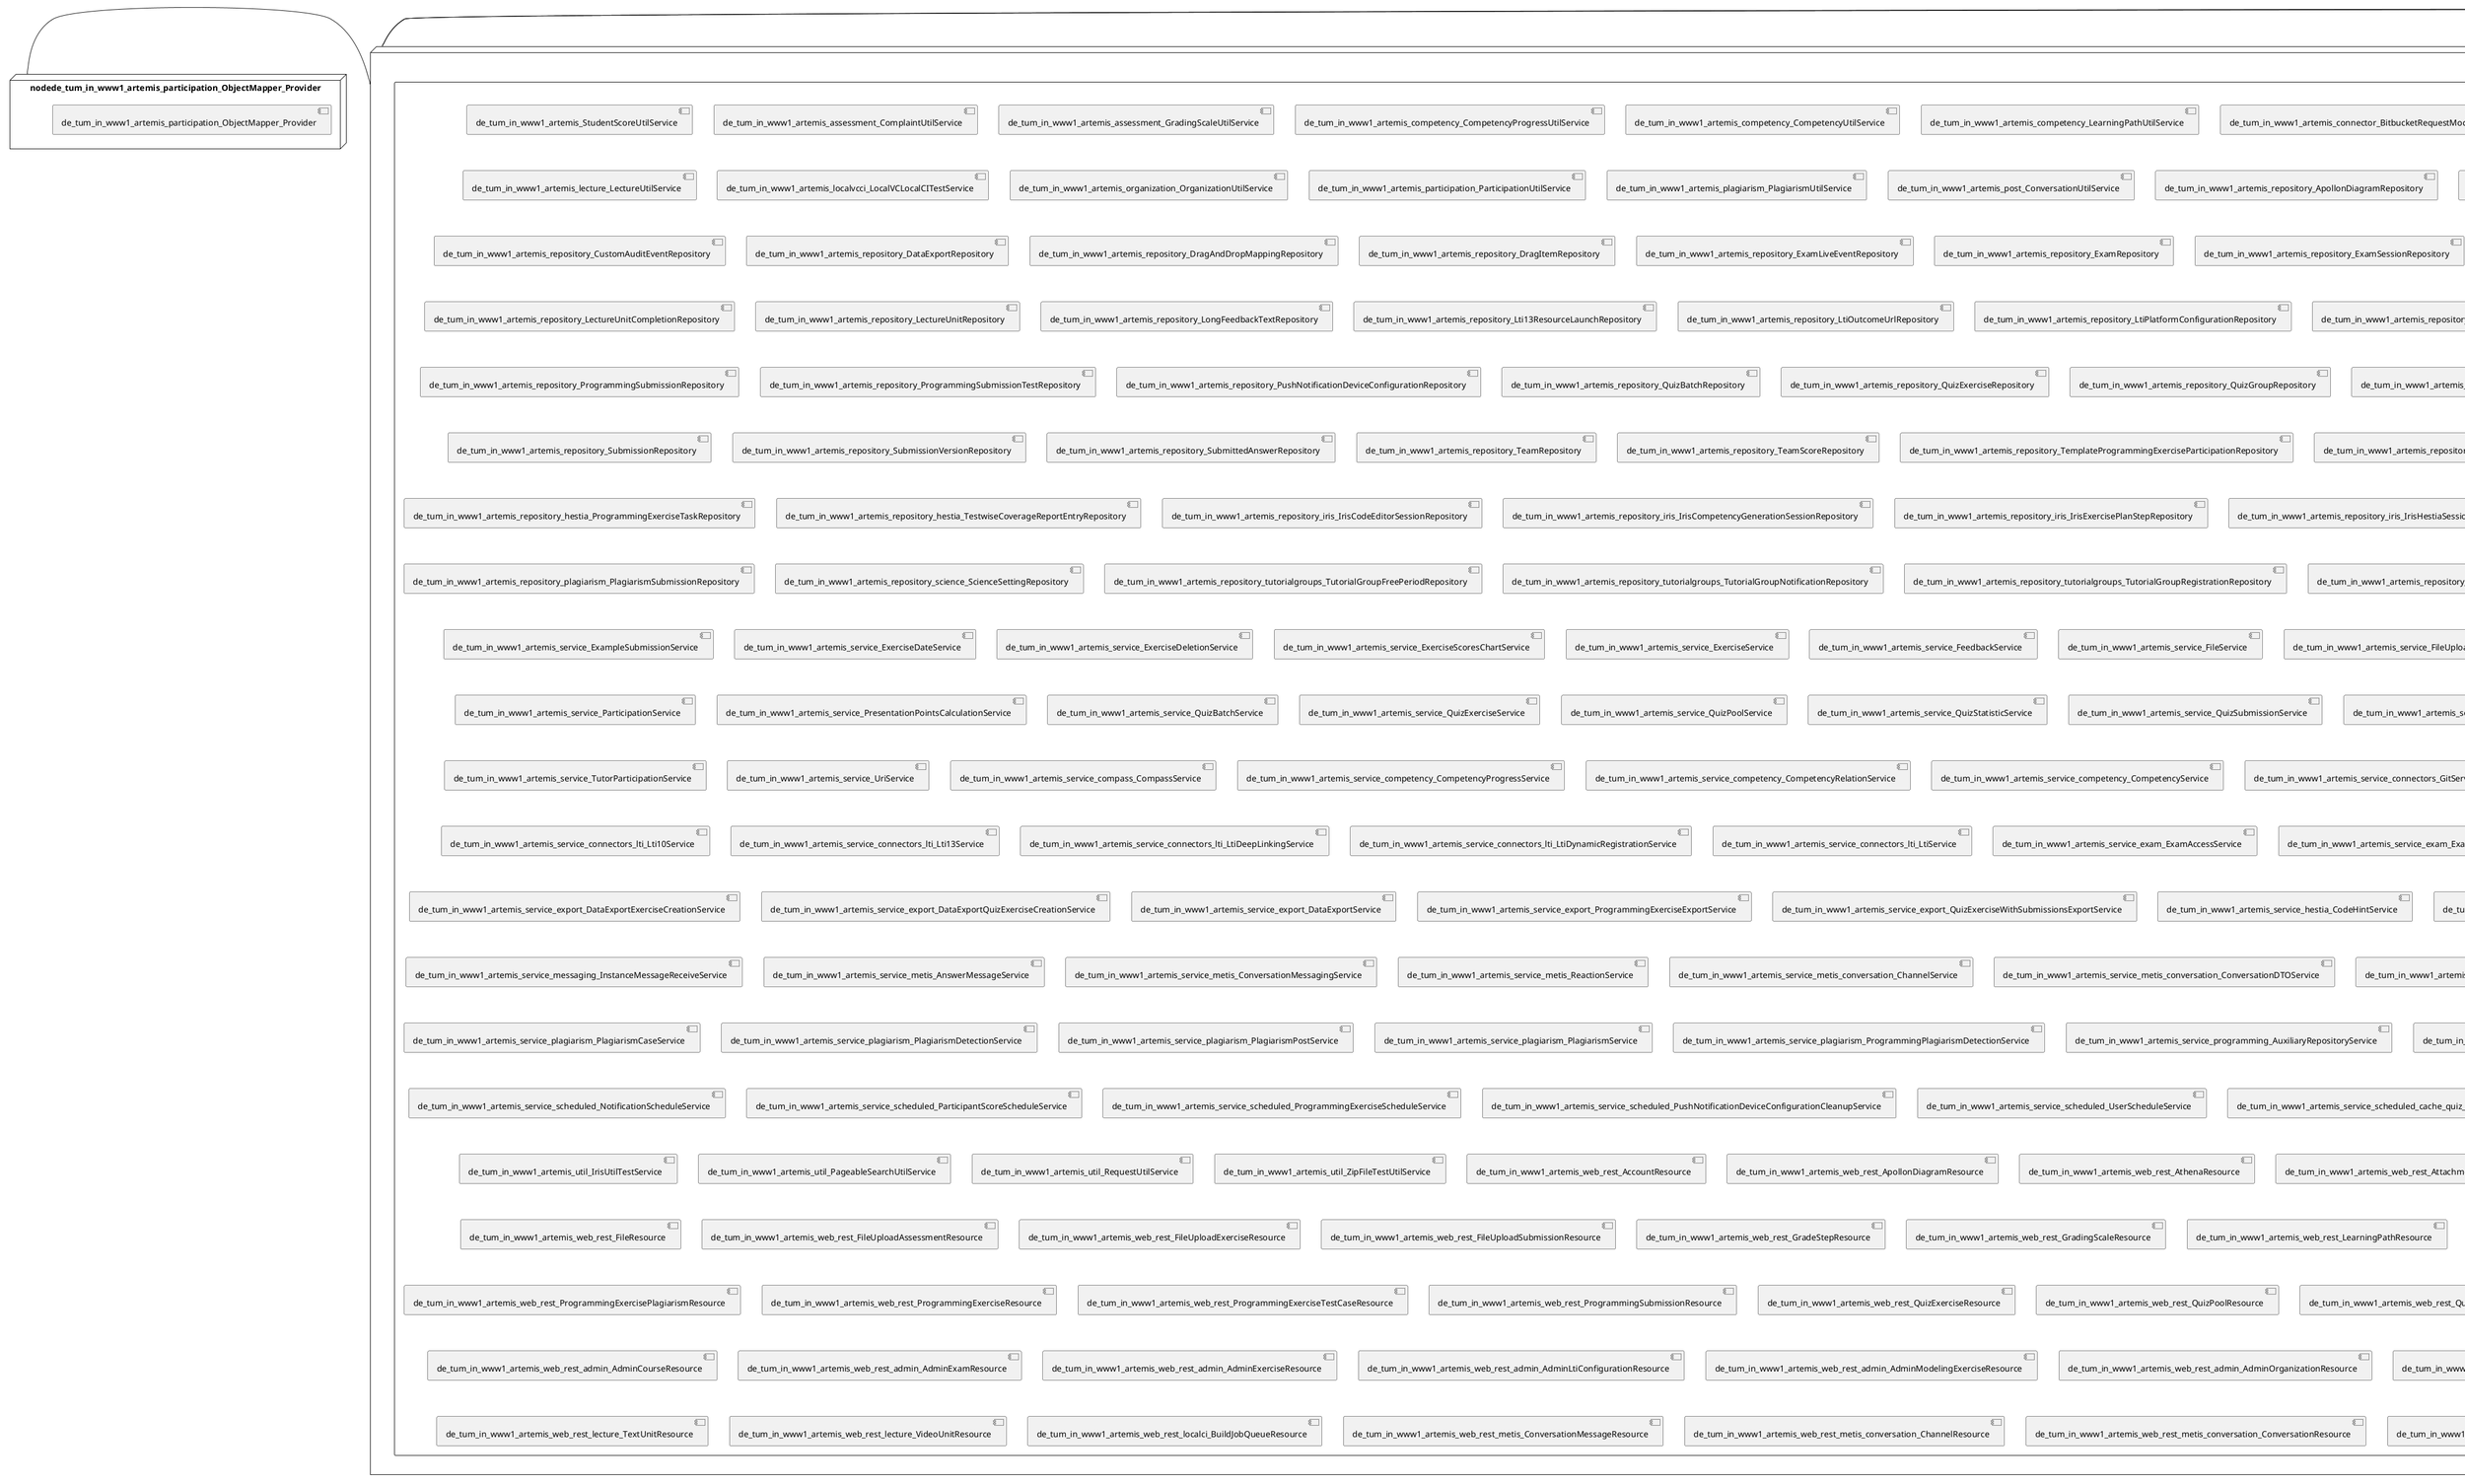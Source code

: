 @startuml
skinparam fixCircleLabelOverlapping true
skinparam componentStyle uml2
node nodede_tum_in_www1_artemis {
component de_tum_in_www1_artemis {
[de_tum_in_www1_artemis_repository_ConductAgreementRepository] [[ls1intum-artemis.system#_u8IfYMx3Ee6Ch7-kqE575A]]
[de_tum_in_www1_artemis_service_ConductAgreementService] [[ls1intum-artemis.system#_u8IfYMx3Ee6Ch7-kqE575A]]
}
}
node nodede_tum_in_www1_artemis_2 {
component de_tum_in_www1_artemis_2 {
[de_tum_in_www1_artemis_repository_iris_IrisSettingsRepository] [[ls1intum-artemis.system#_u8IfYMx3Ee6Ch7-kqE575A]]
[de_tum_in_www1_artemis_service_iris_settings_IrisSettingsService] [[ls1intum-artemis.system#_u8IfYMx3Ee6Ch7-kqE575A]]
}
}
node nodede_tum_in_www1_artemis_3 {
component de_tum_in_www1_artemis_3 {
[de_tum_in_www1_artemis_repository_SystemNotificationRepository] [[ls1intum-artemis.system#_u8IfYMx3Ee6Ch7-kqE575A]]
[de_tum_in_www1_artemis_service_SystemNotificationService] [[ls1intum-artemis.system#_u8IfYMx3Ee6Ch7-kqE575A]]
[de_tum_in_www1_artemis_web_rest_SystemNotificationResource] [[ls1intum-artemis.system#_u8IfYMx3Ee6Ch7-kqE575A]]
[de_tum_in_www1_artemis_web_rest_admin_AdminSystemNotificationResource] [[ls1intum-artemis.system#_u8IfYMx3Ee6Ch7-kqE575A]]
}
}
node nodede_tum_in_www1_artemis_4 {
component de_tum_in_www1_artemis_4 {
[de_tum_in_www1_artemis_repository_science_ScienceEventRepository] [[ls1intum-artemis.system#_u8IfYMx3Ee6Ch7-kqE575A]]
[de_tum_in_www1_artemis_service_science_ScienceEventService] [[ls1intum-artemis.system#_u8IfYMx3Ee6Ch7-kqE575A]]
}
}
node nodede_tum_in_www1_artemis_5 {
component de_tum_in_www1_artemis_5 {
[de_tum_in_www1_artemis_StudentScoreUtilService] [[ls1intum-artemis.system#_u8IfYMx3Ee6Ch7-kqE575A]]
[de_tum_in_www1_artemis_assessment_ComplaintUtilService] [[ls1intum-artemis.system#_u8IfYMx3Ee6Ch7-kqE575A]]
[de_tum_in_www1_artemis_assessment_GradingScaleUtilService] [[ls1intum-artemis.system#_u8IfYMx3Ee6Ch7-kqE575A]]
[de_tum_in_www1_artemis_competency_CompetencyProgressUtilService] [[ls1intum-artemis.system#_u8IfYMx3Ee6Ch7-kqE575A]]
[de_tum_in_www1_artemis_competency_CompetencyUtilService] [[ls1intum-artemis.system#_u8IfYMx3Ee6Ch7-kqE575A]]
[de_tum_in_www1_artemis_competency_LearningPathUtilService] [[ls1intum-artemis.system#_u8IfYMx3Ee6Ch7-kqE575A]]
[de_tum_in_www1_artemis_connector_BitbucketRequestMockProvider] [[ls1intum-artemis.system#_u8IfYMx3Ee6Ch7-kqE575A]]
[de_tum_in_www1_artemis_course_CourseTestService] [[ls1intum-artemis.system#_u8IfYMx3Ee6Ch7-kqE575A]]
[de_tum_in_www1_artemis_course_CourseUtilService] [[ls1intum-artemis.system#_u8IfYMx3Ee6Ch7-kqE575A]]
[de_tum_in_www1_artemis_domain_Repository] [[ls1intum-artemis.system#_u8IfYMx3Ee6Ch7-kqE575A]]
[de_tum_in_www1_artemis_exam_ExamUtilService] [[ls1intum-artemis.system#_u8IfYMx3Ee6Ch7-kqE575A]]
[de_tum_in_www1_artemis_exercise_ExerciseUtilService] [[ls1intum-artemis.system#_u8IfYMx3Ee6Ch7-kqE575A]]
[de_tum_in_www1_artemis_exercise_fileuploadexercise_FileUploadExerciseUtilService] [[ls1intum-artemis.system#_u8IfYMx3Ee6Ch7-kqE575A]]
[de_tum_in_www1_artemis_exercise_modelingexercise_ModelingExerciseUtilService] [[ls1intum-artemis.system#_u8IfYMx3Ee6Ch7-kqE575A]]
[de_tum_in_www1_artemis_exercise_programmingexercise_ContinuousIntegrationTestService] [[ls1intum-artemis.system#_u8IfYMx3Ee6Ch7-kqE575A]]
[de_tum_in_www1_artemis_exercise_programmingexercise_ProgrammingExerciseIntegrationTestService] [[ls1intum-artemis.system#_u8IfYMx3Ee6Ch7-kqE575A]]
[de_tum_in_www1_artemis_exercise_programmingexercise_ProgrammingExerciseResultTestService] [[ls1intum-artemis.system#_u8IfYMx3Ee6Ch7-kqE575A]]
[de_tum_in_www1_artemis_exercise_programmingexercise_ProgrammingExerciseTestService] [[ls1intum-artemis.system#_u8IfYMx3Ee6Ch7-kqE575A]]
[de_tum_in_www1_artemis_exercise_programmingexercise_ProgrammingExerciseUtilService] [[ls1intum-artemis.system#_u8IfYMx3Ee6Ch7-kqE575A]]
[de_tum_in_www1_artemis_exercise_programmingexercise_ProgrammingSubmissionAndResultIntegrationTestService] [[ls1intum-artemis.system#_u8IfYMx3Ee6Ch7-kqE575A]]
[de_tum_in_www1_artemis_exercise_quizexercise_QuizExerciseUtilService] [[ls1intum-artemis.system#_u8IfYMx3Ee6Ch7-kqE575A]]
[de_tum_in_www1_artemis_exercise_textexercise_TextExerciseUtilService] [[ls1intum-artemis.system#_u8IfYMx3Ee6Ch7-kqE575A]]
[de_tum_in_www1_artemis_lecture_LectureUtilService] [[ls1intum-artemis.system#_u8IfYMx3Ee6Ch7-kqE575A]]
[de_tum_in_www1_artemis_localvcci_LocalVCLocalCITestService] [[ls1intum-artemis.system#_u8IfYMx3Ee6Ch7-kqE575A]]
[de_tum_in_www1_artemis_organization_OrganizationUtilService] [[ls1intum-artemis.system#_u8IfYMx3Ee6Ch7-kqE575A]]
[de_tum_in_www1_artemis_participation_ParticipationUtilService] [[ls1intum-artemis.system#_u8IfYMx3Ee6Ch7-kqE575A]]
[de_tum_in_www1_artemis_plagiarism_PlagiarismUtilService] [[ls1intum-artemis.system#_u8IfYMx3Ee6Ch7-kqE575A]]
[de_tum_in_www1_artemis_post_ConversationUtilService] [[ls1intum-artemis.system#_u8IfYMx3Ee6Ch7-kqE575A]]
[de_tum_in_www1_artemis_repository_ApollonDiagramRepository] [[ls1intum-artemis.system#_u8IfYMx3Ee6Ch7-kqE575A]]
[de_tum_in_www1_artemis_repository_AttachmentRepository] [[ls1intum-artemis.system#_u8IfYMx3Ee6Ch7-kqE575A]]
[de_tum_in_www1_artemis_repository_AttachmentUnitRepository] [[ls1intum-artemis.system#_u8IfYMx3Ee6Ch7-kqE575A]]
[de_tum_in_www1_artemis_repository_AuthorityRepository] [[ls1intum-artemis.system#_u8IfYMx3Ee6Ch7-kqE575A]]
[de_tum_in_www1_artemis_repository_AuxiliaryRepositoryRepository] [[ls1intum-artemis.system#_u8IfYMx3Ee6Ch7-kqE575A]]
[de_tum_in_www1_artemis_repository_BonusRepository] [[ls1intum-artemis.system#_u8IfYMx3Ee6Ch7-kqE575A]]
[de_tum_in_www1_artemis_repository_BuildJobRepository] [[ls1intum-artemis.system#_u8IfYMx3Ee6Ch7-kqE575A]]
[de_tum_in_www1_artemis_repository_BuildLogEntryRepository] [[ls1intum-artemis.system#_u8IfYMx3Ee6Ch7-kqE575A]]
[de_tum_in_www1_artemis_repository_BuildLogStatisticsEntryRepository] [[ls1intum-artemis.system#_u8IfYMx3Ee6Ch7-kqE575A]]
[de_tum_in_www1_artemis_repository_BuildPlanRepository] [[ls1intum-artemis.system#_u8IfYMx3Ee6Ch7-kqE575A]]
[de_tum_in_www1_artemis_repository_CompetencyProgressRepository] [[ls1intum-artemis.system#_u8IfYMx3Ee6Ch7-kqE575A]]
[de_tum_in_www1_artemis_repository_CompetencyRelationRepository] [[ls1intum-artemis.system#_u8IfYMx3Ee6Ch7-kqE575A]]
[de_tum_in_www1_artemis_repository_CompetencyRepository] [[ls1intum-artemis.system#_u8IfYMx3Ee6Ch7-kqE575A]]
[de_tum_in_www1_artemis_repository_ComplaintRepository] [[ls1intum-artemis.system#_u8IfYMx3Ee6Ch7-kqE575A]]
[de_tum_in_www1_artemis_repository_ComplaintResponseRepository] [[ls1intum-artemis.system#_u8IfYMx3Ee6Ch7-kqE575A]]
[de_tum_in_www1_artemis_repository_CourseRepository] [[ls1intum-artemis.system#_u8IfYMx3Ee6Ch7-kqE575A]]
[de_tum_in_www1_artemis_repository_CustomAuditEventRepository] [[ls1intum-artemis.system#_u8IfYMx3Ee6Ch7-kqE575A]]
[de_tum_in_www1_artemis_repository_DataExportRepository] [[ls1intum-artemis.system#_u8IfYMx3Ee6Ch7-kqE575A]]
[de_tum_in_www1_artemis_repository_DragAndDropMappingRepository] [[ls1intum-artemis.system#_u8IfYMx3Ee6Ch7-kqE575A]]
[de_tum_in_www1_artemis_repository_DragItemRepository] [[ls1intum-artemis.system#_u8IfYMx3Ee6Ch7-kqE575A]]
[de_tum_in_www1_artemis_repository_ExamLiveEventRepository] [[ls1intum-artemis.system#_u8IfYMx3Ee6Ch7-kqE575A]]
[de_tum_in_www1_artemis_repository_ExamRepository] [[ls1intum-artemis.system#_u8IfYMx3Ee6Ch7-kqE575A]]
[de_tum_in_www1_artemis_repository_ExamSessionRepository] [[ls1intum-artemis.system#_u8IfYMx3Ee6Ch7-kqE575A]]
[de_tum_in_www1_artemis_repository_ExamUserRepository] [[ls1intum-artemis.system#_u8IfYMx3Ee6Ch7-kqE575A]]
[de_tum_in_www1_artemis_repository_ExampleSubmissionRepository] [[ls1intum-artemis.system#_u8IfYMx3Ee6Ch7-kqE575A]]
[de_tum_in_www1_artemis_repository_ExerciseGroupRepository] [[ls1intum-artemis.system#_u8IfYMx3Ee6Ch7-kqE575A]]
[de_tum_in_www1_artemis_repository_ExerciseRepository] [[ls1intum-artemis.system#_u8IfYMx3Ee6Ch7-kqE575A]]
[de_tum_in_www1_artemis_repository_ExerciseUnitRepository] [[ls1intum-artemis.system#_u8IfYMx3Ee6Ch7-kqE575A]]
[de_tum_in_www1_artemis_repository_FeedbackRepository] [[ls1intum-artemis.system#_u8IfYMx3Ee6Ch7-kqE575A]]
[de_tum_in_www1_artemis_repository_FileUploadExerciseRepository] [[ls1intum-artemis.system#_u8IfYMx3Ee6Ch7-kqE575A]]
[de_tum_in_www1_artemis_repository_FileUploadSubmissionRepository] [[ls1intum-artemis.system#_u8IfYMx3Ee6Ch7-kqE575A]]
[de_tum_in_www1_artemis_repository_GradeStepRepository] [[ls1intum-artemis.system#_u8IfYMx3Ee6Ch7-kqE575A]]
[de_tum_in_www1_artemis_repository_GradingCriterionRepository] [[ls1intum-artemis.system#_u8IfYMx3Ee6Ch7-kqE575A]]
[de_tum_in_www1_artemis_repository_GradingScaleRepository] [[ls1intum-artemis.system#_u8IfYMx3Ee6Ch7-kqE575A]]
[de_tum_in_www1_artemis_repository_GroupNotificationRepository] [[ls1intum-artemis.system#_u8IfYMx3Ee6Ch7-kqE575A]]
[de_tum_in_www1_artemis_repository_GuidedTourSettingsRepository] [[ls1intum-artemis.system#_u8IfYMx3Ee6Ch7-kqE575A]]
[de_tum_in_www1_artemis_repository_LearningPathRepository] [[ls1intum-artemis.system#_u8IfYMx3Ee6Ch7-kqE575A]]
[de_tum_in_www1_artemis_repository_LectureRepository] [[ls1intum-artemis.system#_u8IfYMx3Ee6Ch7-kqE575A]]
[de_tum_in_www1_artemis_repository_LectureUnitCompletionRepository] [[ls1intum-artemis.system#_u8IfYMx3Ee6Ch7-kqE575A]]
[de_tum_in_www1_artemis_repository_LectureUnitRepository] [[ls1intum-artemis.system#_u8IfYMx3Ee6Ch7-kqE575A]]
[de_tum_in_www1_artemis_repository_LongFeedbackTextRepository] [[ls1intum-artemis.system#_u8IfYMx3Ee6Ch7-kqE575A]]
[de_tum_in_www1_artemis_repository_Lti13ResourceLaunchRepository] [[ls1intum-artemis.system#_u8IfYMx3Ee6Ch7-kqE575A]]
[de_tum_in_www1_artemis_repository_LtiOutcomeUrlRepository] [[ls1intum-artemis.system#_u8IfYMx3Ee6Ch7-kqE575A]]
[de_tum_in_www1_artemis_repository_LtiPlatformConfigurationRepository] [[ls1intum-artemis.system#_u8IfYMx3Ee6Ch7-kqE575A]]
[de_tum_in_www1_artemis_repository_ModelClusterRepository] [[ls1intum-artemis.system#_u8IfYMx3Ee6Ch7-kqE575A]]
[de_tum_in_www1_artemis_repository_ModelElementRepository] [[ls1intum-artemis.system#_u8IfYMx3Ee6Ch7-kqE575A]]
[de_tum_in_www1_artemis_repository_ModelingExerciseRepository] [[ls1intum-artemis.system#_u8IfYMx3Ee6Ch7-kqE575A]]
[de_tum_in_www1_artemis_repository_ModelingSubmissionRepository] [[ls1intum-artemis.system#_u8IfYMx3Ee6Ch7-kqE575A]]
[de_tum_in_www1_artemis_repository_NotificationRepository] [[ls1intum-artemis.system#_u8IfYMx3Ee6Ch7-kqE575A]]
[de_tum_in_www1_artemis_repository_NotificationSettingRepository] [[ls1intum-artemis.system#_u8IfYMx3Ee6Ch7-kqE575A]]
[de_tum_in_www1_artemis_repository_OnlineCourseConfigurationRepository] [[ls1intum-artemis.system#_u8IfYMx3Ee6Ch7-kqE575A]]
[de_tum_in_www1_artemis_repository_OnlineUnitRepository] [[ls1intum-artemis.system#_u8IfYMx3Ee6Ch7-kqE575A]]
[de_tum_in_www1_artemis_repository_OrganizationRepository] [[ls1intum-artemis.system#_u8IfYMx3Ee6Ch7-kqE575A]]
[de_tum_in_www1_artemis_repository_ParticipantScoreRepository] [[ls1intum-artemis.system#_u8IfYMx3Ee6Ch7-kqE575A]]
[de_tum_in_www1_artemis_repository_ParticipationRepository] [[ls1intum-artemis.system#_u8IfYMx3Ee6Ch7-kqE575A]]
[de_tum_in_www1_artemis_repository_ProgrammingExerciseRepository] [[ls1intum-artemis.system#_u8IfYMx3Ee6Ch7-kqE575A]]
[de_tum_in_www1_artemis_repository_ProgrammingExerciseStudentParticipationRepository] [[ls1intum-artemis.system#_u8IfYMx3Ee6Ch7-kqE575A]]
[de_tum_in_www1_artemis_repository_ProgrammingExerciseStudentParticipationTestRepository] [[ls1intum-artemis.system#_u8IfYMx3Ee6Ch7-kqE575A]]
[de_tum_in_www1_artemis_repository_ProgrammingExerciseTestCaseRepository] [[ls1intum-artemis.system#_u8IfYMx3Ee6Ch7-kqE575A]]
[de_tum_in_www1_artemis_repository_ProgrammingExerciseTestRepository] [[ls1intum-artemis.system#_u8IfYMx3Ee6Ch7-kqE575A]]
[de_tum_in_www1_artemis_repository_ProgrammingSubmissionRepository] [[ls1intum-artemis.system#_u8IfYMx3Ee6Ch7-kqE575A]]
[de_tum_in_www1_artemis_repository_ProgrammingSubmissionTestRepository] [[ls1intum-artemis.system#_u8IfYMx3Ee6Ch7-kqE575A]]
[de_tum_in_www1_artemis_repository_PushNotificationDeviceConfigurationRepository] [[ls1intum-artemis.system#_u8IfYMx3Ee6Ch7-kqE575A]]
[de_tum_in_www1_artemis_repository_QuizBatchRepository] [[ls1intum-artemis.system#_u8IfYMx3Ee6Ch7-kqE575A]]
[de_tum_in_www1_artemis_repository_QuizExerciseRepository] [[ls1intum-artemis.system#_u8IfYMx3Ee6Ch7-kqE575A]]
[de_tum_in_www1_artemis_repository_QuizGroupRepository] [[ls1intum-artemis.system#_u8IfYMx3Ee6Ch7-kqE575A]]
[de_tum_in_www1_artemis_repository_QuizPointStatisticRepository] [[ls1intum-artemis.system#_u8IfYMx3Ee6Ch7-kqE575A]]
[de_tum_in_www1_artemis_repository_QuizPoolRepository] [[ls1intum-artemis.system#_u8IfYMx3Ee6Ch7-kqE575A]]
[de_tum_in_www1_artemis_repository_QuizQuestionRepository] [[ls1intum-artemis.system#_u8IfYMx3Ee6Ch7-kqE575A]]
[de_tum_in_www1_artemis_repository_QuizQuestionStatisticRepository] [[ls1intum-artemis.system#_u8IfYMx3Ee6Ch7-kqE575A]]
[de_tum_in_www1_artemis_repository_QuizSubmissionRepository] [[ls1intum-artemis.system#_u8IfYMx3Ee6Ch7-kqE575A]]
[de_tum_in_www1_artemis_repository_RatingRepository] [[ls1intum-artemis.system#_u8IfYMx3Ee6Ch7-kqE575A]]
[de_tum_in_www1_artemis_repository_ResultRepository] [[ls1intum-artemis.system#_u8IfYMx3Ee6Ch7-kqE575A]]
[de_tum_in_www1_artemis_repository_SingleUserNotificationRepository] [[ls1intum-artemis.system#_u8IfYMx3Ee6Ch7-kqE575A]]
[de_tum_in_www1_artemis_repository_SlideRepository] [[ls1intum-artemis.system#_u8IfYMx3Ee6Ch7-kqE575A]]
[de_tum_in_www1_artemis_repository_SolutionProgrammingExerciseParticipationRepository] [[ls1intum-artemis.system#_u8IfYMx3Ee6Ch7-kqE575A]]
[de_tum_in_www1_artemis_repository_StaticCodeAnalysisCategoryRepository] [[ls1intum-artemis.system#_u8IfYMx3Ee6Ch7-kqE575A]]
[de_tum_in_www1_artemis_repository_StatisticsRepository] [[ls1intum-artemis.system#_u8IfYMx3Ee6Ch7-kqE575A]]
[de_tum_in_www1_artemis_repository_StudentExamRepository] [[ls1intum-artemis.system#_u8IfYMx3Ee6Ch7-kqE575A]]
[de_tum_in_www1_artemis_repository_StudentParticipationRepository] [[ls1intum-artemis.system#_u8IfYMx3Ee6Ch7-kqE575A]]
[de_tum_in_www1_artemis_repository_StudentScoreRepository] [[ls1intum-artemis.system#_u8IfYMx3Ee6Ch7-kqE575A]]
[de_tum_in_www1_artemis_repository_SubmissionPolicyRepository] [[ls1intum-artemis.system#_u8IfYMx3Ee6Ch7-kqE575A]]
[de_tum_in_www1_artemis_repository_SubmissionRepository] [[ls1intum-artemis.system#_u8IfYMx3Ee6Ch7-kqE575A]]
[de_tum_in_www1_artemis_repository_SubmissionVersionRepository] [[ls1intum-artemis.system#_u8IfYMx3Ee6Ch7-kqE575A]]
[de_tum_in_www1_artemis_repository_SubmittedAnswerRepository] [[ls1intum-artemis.system#_u8IfYMx3Ee6Ch7-kqE575A]]
[de_tum_in_www1_artemis_repository_TeamRepository] [[ls1intum-artemis.system#_u8IfYMx3Ee6Ch7-kqE575A]]
[de_tum_in_www1_artemis_repository_TeamScoreRepository] [[ls1intum-artemis.system#_u8IfYMx3Ee6Ch7-kqE575A]]
[de_tum_in_www1_artemis_repository_TemplateProgrammingExerciseParticipationRepository] [[ls1intum-artemis.system#_u8IfYMx3Ee6Ch7-kqE575A]]
[de_tum_in_www1_artemis_repository_TextAssessmentEventRepository] [[ls1intum-artemis.system#_u8IfYMx3Ee6Ch7-kqE575A]]
[de_tum_in_www1_artemis_repository_TextBlockRepository] [[ls1intum-artemis.system#_u8IfYMx3Ee6Ch7-kqE575A]]
[de_tum_in_www1_artemis_repository_TextExerciseRepository] [[ls1intum-artemis.system#_u8IfYMx3Ee6Ch7-kqE575A]]
[de_tum_in_www1_artemis_repository_TextSubmissionRepository] [[ls1intum-artemis.system#_u8IfYMx3Ee6Ch7-kqE575A]]
[de_tum_in_www1_artemis_repository_TextUnitRepository] [[ls1intum-artemis.system#_u8IfYMx3Ee6Ch7-kqE575A]]
[de_tum_in_www1_artemis_repository_TutorParticipationRepository] [[ls1intum-artemis.system#_u8IfYMx3Ee6Ch7-kqE575A]]
[de_tum_in_www1_artemis_repository_UserRepository] [[ls1intum-artemis.system#_u8IfYMx3Ee6Ch7-kqE575A]]
[de_tum_in_www1_artemis_repository_UserTestRepository] [[ls1intum-artemis.system#_u8IfYMx3Ee6Ch7-kqE575A]]
[de_tum_in_www1_artemis_repository_VideoUnitRepository] [[ls1intum-artemis.system#_u8IfYMx3Ee6Ch7-kqE575A]]
[de_tum_in_www1_artemis_repository_hestia_CodeHintRepository] [[ls1intum-artemis.system#_u8IfYMx3Ee6Ch7-kqE575A]]
[de_tum_in_www1_artemis_repository_hestia_CoverageFileReportRepository] [[ls1intum-artemis.system#_u8IfYMx3Ee6Ch7-kqE575A]]
[de_tum_in_www1_artemis_repository_hestia_CoverageReportRepository] [[ls1intum-artemis.system#_u8IfYMx3Ee6Ch7-kqE575A]]
[de_tum_in_www1_artemis_repository_hestia_ExerciseHintActivationRepository] [[ls1intum-artemis.system#_u8IfYMx3Ee6Ch7-kqE575A]]
[de_tum_in_www1_artemis_repository_hestia_ExerciseHintRepository] [[ls1intum-artemis.system#_u8IfYMx3Ee6Ch7-kqE575A]]
[de_tum_in_www1_artemis_repository_hestia_ProgrammingExerciseGitDiffReportRepository] [[ls1intum-artemis.system#_u8IfYMx3Ee6Ch7-kqE575A]]
[de_tum_in_www1_artemis_repository_hestia_ProgrammingExerciseSolutionEntryRepository] [[ls1intum-artemis.system#_u8IfYMx3Ee6Ch7-kqE575A]]
[de_tum_in_www1_artemis_repository_hestia_ProgrammingExerciseTaskRepository] [[ls1intum-artemis.system#_u8IfYMx3Ee6Ch7-kqE575A]]
[de_tum_in_www1_artemis_repository_hestia_TestwiseCoverageReportEntryRepository] [[ls1intum-artemis.system#_u8IfYMx3Ee6Ch7-kqE575A]]
[de_tum_in_www1_artemis_repository_iris_IrisCodeEditorSessionRepository] [[ls1intum-artemis.system#_u8IfYMx3Ee6Ch7-kqE575A]]
[de_tum_in_www1_artemis_repository_iris_IrisCompetencyGenerationSessionRepository] [[ls1intum-artemis.system#_u8IfYMx3Ee6Ch7-kqE575A]]
[de_tum_in_www1_artemis_repository_iris_IrisExercisePlanStepRepository] [[ls1intum-artemis.system#_u8IfYMx3Ee6Ch7-kqE575A]]
[de_tum_in_www1_artemis_repository_iris_IrisHestiaSessionRepository] [[ls1intum-artemis.system#_u8IfYMx3Ee6Ch7-kqE575A]]
[de_tum_in_www1_artemis_repository_iris_IrisMessageContentRepository] [[ls1intum-artemis.system#_u8IfYMx3Ee6Ch7-kqE575A]]
[de_tum_in_www1_artemis_repository_iris_IrisMessageRepository] [[ls1intum-artemis.system#_u8IfYMx3Ee6Ch7-kqE575A]]
[de_tum_in_www1_artemis_repository_iris_IrisSessionRepository] [[ls1intum-artemis.system#_u8IfYMx3Ee6Ch7-kqE575A]]
[de_tum_in_www1_artemis_repository_metis_AnswerPostRepository] [[ls1intum-artemis.system#_u8IfYMx3Ee6Ch7-kqE575A]]
[de_tum_in_www1_artemis_repository_metis_ConversationMessageRepository] [[ls1intum-artemis.system#_u8IfYMx3Ee6Ch7-kqE575A]]
[de_tum_in_www1_artemis_repository_metis_ConversationParticipantRepository] [[ls1intum-artemis.system#_u8IfYMx3Ee6Ch7-kqE575A]]
[de_tum_in_www1_artemis_repository_metis_PostRepository] [[ls1intum-artemis.system#_u8IfYMx3Ee6Ch7-kqE575A]]
[de_tum_in_www1_artemis_repository_metis_ReactionRepository] [[ls1intum-artemis.system#_u8IfYMx3Ee6Ch7-kqE575A]]
[de_tum_in_www1_artemis_repository_metis_conversation_ChannelRepository] [[ls1intum-artemis.system#_u8IfYMx3Ee6Ch7-kqE575A]]
[de_tum_in_www1_artemis_repository_metis_conversation_ConversationNotificationRepository] [[ls1intum-artemis.system#_u8IfYMx3Ee6Ch7-kqE575A]]
[de_tum_in_www1_artemis_repository_metis_conversation_ConversationRepository] [[ls1intum-artemis.system#_u8IfYMx3Ee6Ch7-kqE575A]]
[de_tum_in_www1_artemis_repository_metis_conversation_GroupChatRepository] [[ls1intum-artemis.system#_u8IfYMx3Ee6Ch7-kqE575A]]
[de_tum_in_www1_artemis_repository_metis_conversation_OneToOneChatRepository] [[ls1intum-artemis.system#_u8IfYMx3Ee6Ch7-kqE575A]]
[de_tum_in_www1_artemis_repository_plagiarism_PlagiarismCaseRepository] [[ls1intum-artemis.system#_u8IfYMx3Ee6Ch7-kqE575A]]
[de_tum_in_www1_artemis_repository_plagiarism_PlagiarismComparisonRepository] [[ls1intum-artemis.system#_u8IfYMx3Ee6Ch7-kqE575A]]
[de_tum_in_www1_artemis_repository_plagiarism_PlagiarismResultRepository] [[ls1intum-artemis.system#_u8IfYMx3Ee6Ch7-kqE575A]]
[de_tum_in_www1_artemis_repository_plagiarism_PlagiarismSubmissionRepository] [[ls1intum-artemis.system#_u8IfYMx3Ee6Ch7-kqE575A]]
[de_tum_in_www1_artemis_repository_science_ScienceSettingRepository] [[ls1intum-artemis.system#_u8IfYMx3Ee6Ch7-kqE575A]]
[de_tum_in_www1_artemis_repository_tutorialgroups_TutorialGroupFreePeriodRepository] [[ls1intum-artemis.system#_u8IfYMx3Ee6Ch7-kqE575A]]
[de_tum_in_www1_artemis_repository_tutorialgroups_TutorialGroupNotificationRepository] [[ls1intum-artemis.system#_u8IfYMx3Ee6Ch7-kqE575A]]
[de_tum_in_www1_artemis_repository_tutorialgroups_TutorialGroupRegistrationRepository] [[ls1intum-artemis.system#_u8IfYMx3Ee6Ch7-kqE575A]]
[de_tum_in_www1_artemis_repository_tutorialgroups_TutorialGroupRepository] [[ls1intum-artemis.system#_u8IfYMx3Ee6Ch7-kqE575A]]
[de_tum_in_www1_artemis_repository_tutorialgroups_TutorialGroupScheduleRepository] [[ls1intum-artemis.system#_u8IfYMx3Ee6Ch7-kqE575A]]
[de_tum_in_www1_artemis_repository_tutorialgroups_TutorialGroupSessionRepository] [[ls1intum-artemis.system#_u8IfYMx3Ee6Ch7-kqE575A]]
[de_tum_in_www1_artemis_repository_tutorialgroups_TutorialGroupsConfigurationRepository] [[ls1intum-artemis.system#_u8IfYMx3Ee6Ch7-kqE575A]]
[de_tum_in_www1_artemis_service_AssessmentDashboardService] [[ls1intum-artemis.system#_u8IfYMx3Ee6Ch7-kqE575A]]
[de_tum_in_www1_artemis_service_AssessmentService] [[ls1intum-artemis.system#_u8IfYMx3Ee6Ch7-kqE575A]]
[de_tum_in_www1_artemis_service_AttachmentUnitService] [[ls1intum-artemis.system#_u8IfYMx3Ee6Ch7-kqE575A]]
[de_tum_in_www1_artemis_service_AuthorizationCheckService] [[ls1intum-artemis.system#_u8IfYMx3Ee6Ch7-kqE575A]]
[de_tum_in_www1_artemis_service_BonusService] [[ls1intum-artemis.system#_u8IfYMx3Ee6Ch7-kqE575A]]
[de_tum_in_www1_artemis_service_BuildLogEntryService] [[ls1intum-artemis.system#_u8IfYMx3Ee6Ch7-kqE575A]]
[de_tum_in_www1_artemis_service_ComplaintResponseService] [[ls1intum-artemis.system#_u8IfYMx3Ee6Ch7-kqE575A]]
[de_tum_in_www1_artemis_service_ComplaintService] [[ls1intum-artemis.system#_u8IfYMx3Ee6Ch7-kqE575A]]
[de_tum_in_www1_artemis_service_ConsistencyCheckService] [[ls1intum-artemis.system#_u8IfYMx3Ee6Ch7-kqE575A]]
[de_tum_in_www1_artemis_service_ConsistencyCheckTestService] [[ls1intum-artemis.system#_u8IfYMx3Ee6Ch7-kqE575A]]
[de_tum_in_www1_artemis_service_CourseScoreCalculationService] [[ls1intum-artemis.system#_u8IfYMx3Ee6Ch7-kqE575A]]
[de_tum_in_www1_artemis_service_CourseService] [[ls1intum-artemis.system#_u8IfYMx3Ee6Ch7-kqE575A]]
[de_tum_in_www1_artemis_service_EmailSummaryService] [[ls1intum-artemis.system#_u8IfYMx3Ee6Ch7-kqE575A]]
[de_tum_in_www1_artemis_service_ExampleSubmissionService] [[ls1intum-artemis.system#_u8IfYMx3Ee6Ch7-kqE575A]]
[de_tum_in_www1_artemis_service_ExerciseDateService] [[ls1intum-artemis.system#_u8IfYMx3Ee6Ch7-kqE575A]]
[de_tum_in_www1_artemis_service_ExerciseDeletionService] [[ls1intum-artemis.system#_u8IfYMx3Ee6Ch7-kqE575A]]
[de_tum_in_www1_artemis_service_ExerciseScoresChartService] [[ls1intum-artemis.system#_u8IfYMx3Ee6Ch7-kqE575A]]
[de_tum_in_www1_artemis_service_ExerciseService] [[ls1intum-artemis.system#_u8IfYMx3Ee6Ch7-kqE575A]]
[de_tum_in_www1_artemis_service_FeedbackService] [[ls1intum-artemis.system#_u8IfYMx3Ee6Ch7-kqE575A]]
[de_tum_in_www1_artemis_service_FileService] [[ls1intum-artemis.system#_u8IfYMx3Ee6Ch7-kqE575A]]
[de_tum_in_www1_artemis_service_FileUploadExerciseImportService] [[ls1intum-artemis.system#_u8IfYMx3Ee6Ch7-kqE575A]]
[de_tum_in_www1_artemis_service_FileUploadExerciseService] [[ls1intum-artemis.system#_u8IfYMx3Ee6Ch7-kqE575A]]
[de_tum_in_www1_artemis_service_FileUploadSubmissionService] [[ls1intum-artemis.system#_u8IfYMx3Ee6Ch7-kqE575A]]
[de_tum_in_www1_artemis_service_GradingScaleService] [[ls1intum-artemis.system#_u8IfYMx3Ee6Ch7-kqE575A]]
[de_tum_in_www1_artemis_service_LectureImportService] [[ls1intum-artemis.system#_u8IfYMx3Ee6Ch7-kqE575A]]
[de_tum_in_www1_artemis_service_LectureService] [[ls1intum-artemis.system#_u8IfYMx3Ee6Ch7-kqE575A]]
[de_tum_in_www1_artemis_service_LectureUnitProcessingService] [[ls1intum-artemis.system#_u8IfYMx3Ee6Ch7-kqE575A]]
[de_tum_in_www1_artemis_service_LectureUnitService] [[ls1intum-artemis.system#_u8IfYMx3Ee6Ch7-kqE575A]]
[de_tum_in_www1_artemis_service_ModelingExerciseImportService] [[ls1intum-artemis.system#_u8IfYMx3Ee6Ch7-kqE575A]]
[de_tum_in_www1_artemis_service_ModelingExerciseService] [[ls1intum-artemis.system#_u8IfYMx3Ee6Ch7-kqE575A]]
[de_tum_in_www1_artemis_service_ModelingSubmissionService] [[ls1intum-artemis.system#_u8IfYMx3Ee6Ch7-kqE575A]]
[de_tum_in_www1_artemis_service_OnlineCourseConfigurationService] [[ls1intum-artemis.system#_u8IfYMx3Ee6Ch7-kqE575A]]
[de_tum_in_www1_artemis_service_OrganizationService] [[ls1intum-artemis.system#_u8IfYMx3Ee6Ch7-kqE575A]]
[de_tum_in_www1_artemis_service_ParticipantScoreService] [[ls1intum-artemis.system#_u8IfYMx3Ee6Ch7-kqE575A]]
[de_tum_in_www1_artemis_service_ParticipationAuthorizationCheckService] [[ls1intum-artemis.system#_u8IfYMx3Ee6Ch7-kqE575A]]
[de_tum_in_www1_artemis_service_ParticipationService] [[ls1intum-artemis.system#_u8IfYMx3Ee6Ch7-kqE575A]]
[de_tum_in_www1_artemis_service_PresentationPointsCalculationService] [[ls1intum-artemis.system#_u8IfYMx3Ee6Ch7-kqE575A]]
[de_tum_in_www1_artemis_service_QuizBatchService] [[ls1intum-artemis.system#_u8IfYMx3Ee6Ch7-kqE575A]]
[de_tum_in_www1_artemis_service_QuizExerciseService] [[ls1intum-artemis.system#_u8IfYMx3Ee6Ch7-kqE575A]]
[de_tum_in_www1_artemis_service_QuizPoolService] [[ls1intum-artemis.system#_u8IfYMx3Ee6Ch7-kqE575A]]
[de_tum_in_www1_artemis_service_QuizStatisticService] [[ls1intum-artemis.system#_u8IfYMx3Ee6Ch7-kqE575A]]
[de_tum_in_www1_artemis_service_QuizSubmissionService] [[ls1intum-artemis.system#_u8IfYMx3Ee6Ch7-kqE575A]]
[de_tum_in_www1_artemis_service_RatingService] [[ls1intum-artemis.system#_u8IfYMx3Ee6Ch7-kqE575A]]
[de_tum_in_www1_artemis_service_ResultService] [[ls1intum-artemis.system#_u8IfYMx3Ee6Ch7-kqE575A]]
[de_tum_in_www1_artemis_service_SlideSplitterService] [[ls1intum-artemis.system#_u8IfYMx3Ee6Ch7-kqE575A]]
[de_tum_in_www1_artemis_service_StaticCodeAnalysisService] [[ls1intum-artemis.system#_u8IfYMx3Ee6Ch7-kqE575A]]
[de_tum_in_www1_artemis_service_StatisticsService] [[ls1intum-artemis.system#_u8IfYMx3Ee6Ch7-kqE575A]]
[de_tum_in_www1_artemis_service_SubmissionPolicyService] [[ls1intum-artemis.system#_u8IfYMx3Ee6Ch7-kqE575A]]
[de_tum_in_www1_artemis_service_SubmissionService] [[ls1intum-artemis.system#_u8IfYMx3Ee6Ch7-kqE575A]]
[de_tum_in_www1_artemis_service_SubmissionVersionService] [[ls1intum-artemis.system#_u8IfYMx3Ee6Ch7-kqE575A]]
[de_tum_in_www1_artemis_service_TeamService] [[ls1intum-artemis.system#_u8IfYMx3Ee6Ch7-kqE575A]]
[de_tum_in_www1_artemis_service_TextBlockService] [[ls1intum-artemis.system#_u8IfYMx3Ee6Ch7-kqE575A]]
[de_tum_in_www1_artemis_service_TextExerciseImportService] [[ls1intum-artemis.system#_u8IfYMx3Ee6Ch7-kqE575A]]
[de_tum_in_www1_artemis_service_TextExerciseService] [[ls1intum-artemis.system#_u8IfYMx3Ee6Ch7-kqE575A]]
[de_tum_in_www1_artemis_service_TextSubmissionService] [[ls1intum-artemis.system#_u8IfYMx3Ee6Ch7-kqE575A]]
[de_tum_in_www1_artemis_service_TutorEffortService] [[ls1intum-artemis.system#_u8IfYMx3Ee6Ch7-kqE575A]]
[de_tum_in_www1_artemis_service_TutorLeaderboardService] [[ls1intum-artemis.system#_u8IfYMx3Ee6Ch7-kqE575A]]
[de_tum_in_www1_artemis_service_TutorParticipationService] [[ls1intum-artemis.system#_u8IfYMx3Ee6Ch7-kqE575A]]
[de_tum_in_www1_artemis_service_UriService] [[ls1intum-artemis.system#_u8IfYMx3Ee6Ch7-kqE575A]]
[de_tum_in_www1_artemis_service_compass_CompassService] [[ls1intum-artemis.system#_u8IfYMx3Ee6Ch7-kqE575A]]
[de_tum_in_www1_artemis_service_competency_CompetencyProgressService] [[ls1intum-artemis.system#_u8IfYMx3Ee6Ch7-kqE575A]]
[de_tum_in_www1_artemis_service_competency_CompetencyRelationService] [[ls1intum-artemis.system#_u8IfYMx3Ee6Ch7-kqE575A]]
[de_tum_in_www1_artemis_service_competency_CompetencyService] [[ls1intum-artemis.system#_u8IfYMx3Ee6Ch7-kqE575A]]
[de_tum_in_www1_artemis_service_connectors_GitService] [[ls1intum-artemis.system#_u8IfYMx3Ee6Ch7-kqE575A]]
[de_tum_in_www1_artemis_service_connectors_SAML2Service] [[ls1intum-artemis.system#_u8IfYMx3Ee6Ch7-kqE575A]]
[de_tum_in_www1_artemis_service_connectors_athena_AthenaDTOConverter] [[ls1intum-artemis.system#_u8IfYMx3Ee6Ch7-kqE575A]]
[de_tum_in_www1_artemis_service_connectors_athena_AthenaRepositoryExportService] [[ls1intum-artemis.system#_u8IfYMx3Ee6Ch7-kqE575A]]
[de_tum_in_www1_artemis_service_connectors_athena_AthenaSubmissionSendingService] [[ls1intum-artemis.system#_u8IfYMx3Ee6Ch7-kqE575A]]
[de_tum_in_www1_artemis_service_connectors_bitbucket_BitbucketService] [[ls1intum-artemis.system#_u8IfYMx3Ee6Ch7-kqE575A]]
[de_tum_in_www1_artemis_service_connectors_bitbucket_BitbucketUserManagementService] [[ls1intum-artemis.system#_u8IfYMx3Ee6Ch7-kqE575A]]
[de_tum_in_www1_artemis_service_connectors_gitlab_GitLabService] [[ls1intum-artemis.system#_u8IfYMx3Ee6Ch7-kqE575A]]
[de_tum_in_www1_artemis_service_connectors_gitlab_GitLabUserManagementService] [[ls1intum-artemis.system#_u8IfYMx3Ee6Ch7-kqE575A]]
[de_tum_in_www1_artemis_service_connectors_gitlabci_GitLabCIService] [[ls1intum-artemis.system#_u8IfYMx3Ee6Ch7-kqE575A]]
[de_tum_in_www1_artemis_service_connectors_jenkins_JenkinsUserManagementService] [[ls1intum-artemis.system#_u8IfYMx3Ee6Ch7-kqE575A]]
[de_tum_in_www1_artemis_service_connectors_jenkins_build_plan_JenkinsBuildPlanService] [[ls1intum-artemis.system#_u8IfYMx3Ee6Ch7-kqE575A]]
[de_tum_in_www1_artemis_service_connectors_localci_LocalCIResultProcessingService] [[ls1intum-artemis.system#_u8IfYMx3Ee6Ch7-kqE575A]]
[de_tum_in_www1_artemis_service_connectors_localci_LocalCITriggerService] [[ls1intum-artemis.system#_u8IfYMx3Ee6Ch7-kqE575A]]
[de_tum_in_www1_artemis_service_connectors_localci_SharedQueueManagementService] [[ls1intum-artemis.system#_u8IfYMx3Ee6Ch7-kqE575A]]
[de_tum_in_www1_artemis_service_connectors_localvc_LocalVCServletService] [[ls1intum-artemis.system#_u8IfYMx3Ee6Ch7-kqE575A]]
[de_tum_in_www1_artemis_service_connectors_lti_Lti10Service] [[ls1intum-artemis.system#_u8IfYMx3Ee6Ch7-kqE575A]]
[de_tum_in_www1_artemis_service_connectors_lti_Lti13Service] [[ls1intum-artemis.system#_u8IfYMx3Ee6Ch7-kqE575A]]
[de_tum_in_www1_artemis_service_connectors_lti_LtiDeepLinkingService] [[ls1intum-artemis.system#_u8IfYMx3Ee6Ch7-kqE575A]]
[de_tum_in_www1_artemis_service_connectors_lti_LtiDynamicRegistrationService] [[ls1intum-artemis.system#_u8IfYMx3Ee6Ch7-kqE575A]]
[de_tum_in_www1_artemis_service_connectors_lti_LtiService] [[ls1intum-artemis.system#_u8IfYMx3Ee6Ch7-kqE575A]]
[de_tum_in_www1_artemis_service_exam_ExamAccessService] [[ls1intum-artemis.system#_u8IfYMx3Ee6Ch7-kqE575A]]
[de_tum_in_www1_artemis_service_exam_ExamDateService] [[ls1intum-artemis.system#_u8IfYMx3Ee6Ch7-kqE575A]]
[de_tum_in_www1_artemis_service_exam_ExamDeletionService] [[ls1intum-artemis.system#_u8IfYMx3Ee6Ch7-kqE575A]]
[de_tum_in_www1_artemis_service_exam_ExamImportService] [[ls1intum-artemis.system#_u8IfYMx3Ee6Ch7-kqE575A]]
[de_tum_in_www1_artemis_service_exam_ExamLiveEventsService] [[ls1intum-artemis.system#_u8IfYMx3Ee6Ch7-kqE575A]]
[de_tum_in_www1_artemis_service_exam_ExamQuizService] [[ls1intum-artemis.system#_u8IfYMx3Ee6Ch7-kqE575A]]
[de_tum_in_www1_artemis_service_exam_ExamRegistrationService] [[ls1intum-artemis.system#_u8IfYMx3Ee6Ch7-kqE575A]]
[de_tum_in_www1_artemis_service_exam_ExamService] [[ls1intum-artemis.system#_u8IfYMx3Ee6Ch7-kqE575A]]
[de_tum_in_www1_artemis_service_exam_ExamSessionService] [[ls1intum-artemis.system#_u8IfYMx3Ee6Ch7-kqE575A]]
[de_tum_in_www1_artemis_service_exam_ExamSubmissionService] [[ls1intum-artemis.system#_u8IfYMx3Ee6Ch7-kqE575A]]
[de_tum_in_www1_artemis_service_exam_ExamUserService] [[ls1intum-artemis.system#_u8IfYMx3Ee6Ch7-kqE575A]]
[de_tum_in_www1_artemis_service_exam_StudentExamAccessService] [[ls1intum-artemis.system#_u8IfYMx3Ee6Ch7-kqE575A]]
[de_tum_in_www1_artemis_service_exam_StudentExamService] [[ls1intum-artemis.system#_u8IfYMx3Ee6Ch7-kqE575A]]
[de_tum_in_www1_artemis_service_export_CourseExamExportService] [[ls1intum-artemis.system#_u8IfYMx3Ee6Ch7-kqE575A]]
[de_tum_in_www1_artemis_service_export_DataExportCommunicationDataService] [[ls1intum-artemis.system#_u8IfYMx3Ee6Ch7-kqE575A]]
[de_tum_in_www1_artemis_service_export_DataExportCreationService] [[ls1intum-artemis.system#_u8IfYMx3Ee6Ch7-kqE575A]]
[de_tum_in_www1_artemis_service_export_DataExportExamCreationService] [[ls1intum-artemis.system#_u8IfYMx3Ee6Ch7-kqE575A]]
[de_tum_in_www1_artemis_service_export_DataExportExerciseCreationService] [[ls1intum-artemis.system#_u8IfYMx3Ee6Ch7-kqE575A]]
[de_tum_in_www1_artemis_service_export_DataExportQuizExerciseCreationService] [[ls1intum-artemis.system#_u8IfYMx3Ee6Ch7-kqE575A]]
[de_tum_in_www1_artemis_service_export_DataExportService] [[ls1intum-artemis.system#_u8IfYMx3Ee6Ch7-kqE575A]]
[de_tum_in_www1_artemis_service_export_ProgrammingExerciseExportService] [[ls1intum-artemis.system#_u8IfYMx3Ee6Ch7-kqE575A]]
[de_tum_in_www1_artemis_service_export_QuizExerciseWithSubmissionsExportService] [[ls1intum-artemis.system#_u8IfYMx3Ee6Ch7-kqE575A]]
[de_tum_in_www1_artemis_service_hestia_CodeHintService] [[ls1intum-artemis.system#_u8IfYMx3Ee6Ch7-kqE575A]]
[de_tum_in_www1_artemis_service_hestia_ExerciseHintService] [[ls1intum-artemis.system#_u8IfYMx3Ee6Ch7-kqE575A]]
[de_tum_in_www1_artemis_service_hestia_ProgrammingExerciseGitDiffReportService] [[ls1intum-artemis.system#_u8IfYMx3Ee6Ch7-kqE575A]]
[de_tum_in_www1_artemis_service_hestia_ProgrammingExerciseTaskService] [[ls1intum-artemis.system#_u8IfYMx3Ee6Ch7-kqE575A]]
[de_tum_in_www1_artemis_service_hestia_TestwiseCoverageService] [[ls1intum-artemis.system#_u8IfYMx3Ee6Ch7-kqE575A]]
[de_tum_in_www1_artemis_service_hestia_behavioral_BehavioralTestCaseService] [[ls1intum-artemis.system#_u8IfYMx3Ee6Ch7-kqE575A]]
[de_tum_in_www1_artemis_service_hestia_structural_StructuralTestCaseService] [[ls1intum-artemis.system#_u8IfYMx3Ee6Ch7-kqE575A]]
[de_tum_in_www1_artemis_service_iris_IrisMessageService] [[ls1intum-artemis.system#_u8IfYMx3Ee6Ch7-kqE575A]]
[de_tum_in_www1_artemis_service_iris_IrisRateLimitService] [[ls1intum-artemis.system#_u8IfYMx3Ee6Ch7-kqE575A]]
[de_tum_in_www1_artemis_service_iris_IrisSessionService] [[ls1intum-artemis.system#_u8IfYMx3Ee6Ch7-kqE575A]]
[de_tum_in_www1_artemis_service_iris_session_IrisChatSessionService] [[ls1intum-artemis.system#_u8IfYMx3Ee6Ch7-kqE575A]]
[de_tum_in_www1_artemis_service_iris_session_IrisCodeEditorSessionService] [[ls1intum-artemis.system#_u8IfYMx3Ee6Ch7-kqE575A]]
[de_tum_in_www1_artemis_service_iris_session_IrisCompetencyGenerationSessionService] [[ls1intum-artemis.system#_u8IfYMx3Ee6Ch7-kqE575A]]
[de_tum_in_www1_artemis_service_iris_session_IrisHestiaSessionService] [[ls1intum-artemis.system#_u8IfYMx3Ee6Ch7-kqE575A]]
[de_tum_in_www1_artemis_service_learningpath_LearningPathNgxService] [[ls1intum-artemis.system#_u8IfYMx3Ee6Ch7-kqE575A]]
[de_tum_in_www1_artemis_service_learningpath_LearningPathRecommendationService] [[ls1intum-artemis.system#_u8IfYMx3Ee6Ch7-kqE575A]]
[de_tum_in_www1_artemis_service_learningpath_LearningPathService] [[ls1intum-artemis.system#_u8IfYMx3Ee6Ch7-kqE575A]]
[de_tum_in_www1_artemis_service_messaging_InstanceMessageReceiveService] [[ls1intum-artemis.system#_u8IfYMx3Ee6Ch7-kqE575A]]
[de_tum_in_www1_artemis_service_metis_AnswerMessageService] [[ls1intum-artemis.system#_u8IfYMx3Ee6Ch7-kqE575A]]
[de_tum_in_www1_artemis_service_metis_ConversationMessagingService] [[ls1intum-artemis.system#_u8IfYMx3Ee6Ch7-kqE575A]]
[de_tum_in_www1_artemis_service_metis_ReactionService] [[ls1intum-artemis.system#_u8IfYMx3Ee6Ch7-kqE575A]]
[de_tum_in_www1_artemis_service_metis_conversation_ChannelService] [[ls1intum-artemis.system#_u8IfYMx3Ee6Ch7-kqE575A]]
[de_tum_in_www1_artemis_service_metis_conversation_ConversationDTOService] [[ls1intum-artemis.system#_u8IfYMx3Ee6Ch7-kqE575A]]
[de_tum_in_www1_artemis_service_metis_conversation_ConversationService] [[ls1intum-artemis.system#_u8IfYMx3Ee6Ch7-kqE575A]]
[de_tum_in_www1_artemis_service_metis_conversation_GroupChatService] [[ls1intum-artemis.system#_u8IfYMx3Ee6Ch7-kqE575A]]
[de_tum_in_www1_artemis_service_metis_conversation_OneToOneChatService] [[ls1intum-artemis.system#_u8IfYMx3Ee6Ch7-kqE575A]]
[de_tum_in_www1_artemis_service_metis_conversation_auth_ChannelAuthorizationService] [[ls1intum-artemis.system#_u8IfYMx3Ee6Ch7-kqE575A]]
[de_tum_in_www1_artemis_service_metis_conversation_auth_ConversationAuthorizationService] [[ls1intum-artemis.system#_u8IfYMx3Ee6Ch7-kqE575A]]
[de_tum_in_www1_artemis_service_metis_conversation_auth_GroupChatAuthorizationService] [[ls1intum-artemis.system#_u8IfYMx3Ee6Ch7-kqE575A]]
[de_tum_in_www1_artemis_service_metis_conversation_auth_OneToOneChatAuthorizationService] [[ls1intum-artemis.system#_u8IfYMx3Ee6Ch7-kqE575A]]
[de_tum_in_www1_artemis_service_notifications_ConversationNotificationService] [[ls1intum-artemis.system#_u8IfYMx3Ee6Ch7-kqE575A]]
[de_tum_in_www1_artemis_service_notifications_GroupNotificationService] [[ls1intum-artemis.system#_u8IfYMx3Ee6Ch7-kqE575A]]
[de_tum_in_www1_artemis_service_notifications_NotificationSettingsService] [[ls1intum-artemis.system#_u8IfYMx3Ee6Ch7-kqE575A]]
[de_tum_in_www1_artemis_service_notifications_SingleUserNotificationService] [[ls1intum-artemis.system#_u8IfYMx3Ee6Ch7-kqE575A]]
[de_tum_in_www1_artemis_service_notifications_TutorialGroupNotificationService] [[ls1intum-artemis.system#_u8IfYMx3Ee6Ch7-kqE575A]]
[de_tum_in_www1_artemis_service_notifications_push_notifications_ApplePushNotificationService] [[ls1intum-artemis.system#_u8IfYMx3Ee6Ch7-kqE575A]]
[de_tum_in_www1_artemis_service_notifications_push_notifications_FirebasePushNotificationService] [[ls1intum-artemis.system#_u8IfYMx3Ee6Ch7-kqE575A]]
[de_tum_in_www1_artemis_service_plagiarism_ContinuousPlagiarismControlService] [[ls1intum-artemis.system#_u8IfYMx3Ee6Ch7-kqE575A]]
[de_tum_in_www1_artemis_service_plagiarism_PlagiarismAnswerPostService] [[ls1intum-artemis.system#_u8IfYMx3Ee6Ch7-kqE575A]]
[de_tum_in_www1_artemis_service_plagiarism_PlagiarismCaseService] [[ls1intum-artemis.system#_u8IfYMx3Ee6Ch7-kqE575A]]
[de_tum_in_www1_artemis_service_plagiarism_PlagiarismDetectionService] [[ls1intum-artemis.system#_u8IfYMx3Ee6Ch7-kqE575A]]
[de_tum_in_www1_artemis_service_plagiarism_PlagiarismPostService] [[ls1intum-artemis.system#_u8IfYMx3Ee6Ch7-kqE575A]]
[de_tum_in_www1_artemis_service_plagiarism_PlagiarismService] [[ls1intum-artemis.system#_u8IfYMx3Ee6Ch7-kqE575A]]
[de_tum_in_www1_artemis_service_plagiarism_ProgrammingPlagiarismDetectionService] [[ls1intum-artemis.system#_u8IfYMx3Ee6Ch7-kqE575A]]
[de_tum_in_www1_artemis_service_programming_AuxiliaryRepositoryService] [[ls1intum-artemis.system#_u8IfYMx3Ee6Ch7-kqE575A]]
[de_tum_in_www1_artemis_service_programming_JavaTemplateUpgradeService] [[ls1intum-artemis.system#_u8IfYMx3Ee6Ch7-kqE575A]]
[de_tum_in_www1_artemis_service_programming_ProgrammingExerciseFeedbackCreationService] [[ls1intum-artemis.system#_u8IfYMx3Ee6Ch7-kqE575A]]
[de_tum_in_www1_artemis_service_programming_ProgrammingExerciseGradingService] [[ls1intum-artemis.system#_u8IfYMx3Ee6Ch7-kqE575A]]
[de_tum_in_www1_artemis_service_programming_ProgrammingExerciseImportBasicService] [[ls1intum-artemis.system#_u8IfYMx3Ee6Ch7-kqE575A]]
[de_tum_in_www1_artemis_service_programming_ProgrammingExerciseImportFromFileService] [[ls1intum-artemis.system#_u8IfYMx3Ee6Ch7-kqE575A]]
[de_tum_in_www1_artemis_service_programming_ProgrammingExerciseImportService] [[ls1intum-artemis.system#_u8IfYMx3Ee6Ch7-kqE575A]]
[de_tum_in_www1_artemis_service_programming_ProgrammingExerciseParticipationService] [[ls1intum-artemis.system#_u8IfYMx3Ee6Ch7-kqE575A]]
[de_tum_in_www1_artemis_service_programming_ProgrammingExerciseService] [[ls1intum-artemis.system#_u8IfYMx3Ee6Ch7-kqE575A]]
[de_tum_in_www1_artemis_service_programming_ProgrammingExerciseTestCaseService] [[ls1intum-artemis.system#_u8IfYMx3Ee6Ch7-kqE575A]]
[de_tum_in_www1_artemis_service_programming_ProgrammingMessagingService] [[ls1intum-artemis.system#_u8IfYMx3Ee6Ch7-kqE575A]]
[de_tum_in_www1_artemis_service_programming_ProgrammingSubmissionService] [[ls1intum-artemis.system#_u8IfYMx3Ee6Ch7-kqE575A]]
[de_tum_in_www1_artemis_service_programming_ProgrammingTriggerService] [[ls1intum-artemis.system#_u8IfYMx3Ee6Ch7-kqE575A]]
[de_tum_in_www1_artemis_service_scheduled_AthenaScheduleService] [[ls1intum-artemis.system#_u8IfYMx3Ee6Ch7-kqE575A]]
[de_tum_in_www1_artemis_service_scheduled_AutomaticProgrammingExerciseCleanupService] [[ls1intum-artemis.system#_u8IfYMx3Ee6Ch7-kqE575A]]
[de_tum_in_www1_artemis_service_scheduled_DataExportScheduleService] [[ls1intum-artemis.system#_u8IfYMx3Ee6Ch7-kqE575A]]
[de_tum_in_www1_artemis_service_scheduled_ModelingExerciseScheduleService] [[ls1intum-artemis.system#_u8IfYMx3Ee6Ch7-kqE575A]]
[de_tum_in_www1_artemis_service_scheduled_NotificationScheduleService] [[ls1intum-artemis.system#_u8IfYMx3Ee6Ch7-kqE575A]]
[de_tum_in_www1_artemis_service_scheduled_ParticipantScoreScheduleService] [[ls1intum-artemis.system#_u8IfYMx3Ee6Ch7-kqE575A]]
[de_tum_in_www1_artemis_service_scheduled_ProgrammingExerciseScheduleService] [[ls1intum-artemis.system#_u8IfYMx3Ee6Ch7-kqE575A]]
[de_tum_in_www1_artemis_service_scheduled_PushNotificationDeviceConfigurationCleanupService] [[ls1intum-artemis.system#_u8IfYMx3Ee6Ch7-kqE575A]]
[de_tum_in_www1_artemis_service_scheduled_UserScheduleService] [[ls1intum-artemis.system#_u8IfYMx3Ee6Ch7-kqE575A]]
[de_tum_in_www1_artemis_service_scheduled_cache_quiz_QuizScheduleService] [[ls1intum-artemis.system#_u8IfYMx3Ee6Ch7-kqE575A]]
[de_tum_in_www1_artemis_service_tutorialgroups_TutorialGroupChannelManagementService] [[ls1intum-artemis.system#_u8IfYMx3Ee6Ch7-kqE575A]]
[de_tum_in_www1_artemis_service_tutorialgroups_TutorialGroupFreePeriodService] [[ls1intum-artemis.system#_u8IfYMx3Ee6Ch7-kqE575A]]
[de_tum_in_www1_artemis_service_tutorialgroups_TutorialGroupScheduleService] [[ls1intum-artemis.system#_u8IfYMx3Ee6Ch7-kqE575A]]
[de_tum_in_www1_artemis_service_tutorialgroups_TutorialGroupService] [[ls1intum-artemis.system#_u8IfYMx3Ee6Ch7-kqE575A]]
[de_tum_in_www1_artemis_service_tutorialgroups_TutorialGroupsConfigurationService] [[ls1intum-artemis.system#_u8IfYMx3Ee6Ch7-kqE575A]]
[de_tum_in_www1_artemis_service_user_AuthorityService] [[ls1intum-artemis.system#_u8IfYMx3Ee6Ch7-kqE575A]]
[de_tum_in_www1_artemis_service_user_PasswordService] [[ls1intum-artemis.system#_u8IfYMx3Ee6Ch7-kqE575A]]
[de_tum_in_www1_artemis_service_user_UserCreationService] [[ls1intum-artemis.system#_u8IfYMx3Ee6Ch7-kqE575A]]
[de_tum_in_www1_artemis_service_user_UserService] [[ls1intum-artemis.system#_u8IfYMx3Ee6Ch7-kqE575A]]
[de_tum_in_www1_artemis_team_TeamUtilService] [[ls1intum-artemis.system#_u8IfYMx3Ee6Ch7-kqE575A]]
[de_tum_in_www1_artemis_tutorialgroups_TutorialGroupUtilService] [[ls1intum-artemis.system#_u8IfYMx3Ee6Ch7-kqE575A]]
[de_tum_in_www1_artemis_user_UserTestService] [[ls1intum-artemis.system#_u8IfYMx3Ee6Ch7-kqE575A]]
[de_tum_in_www1_artemis_user_UserUtilService] [[ls1intum-artemis.system#_u8IfYMx3Ee6Ch7-kqE575A]]
[de_tum_in_www1_artemis_util_ExerciseIntegrationTestUtils] [[ls1intum-artemis.system#_u8IfYMx3Ee6Ch7-kqE575A]]
[de_tum_in_www1_artemis_util_GitUtilService] [[ls1intum-artemis.system#_u8IfYMx3Ee6Ch7-kqE575A]]
[de_tum_in_www1_artemis_util_HestiaUtilTestService] [[ls1intum-artemis.system#_u8IfYMx3Ee6Ch7-kqE575A]]
[de_tum_in_www1_artemis_util_IrisUtilTestService] [[ls1intum-artemis.system#_u8IfYMx3Ee6Ch7-kqE575A]]
[de_tum_in_www1_artemis_util_PageableSearchUtilService] [[ls1intum-artemis.system#_u8IfYMx3Ee6Ch7-kqE575A]]
[de_tum_in_www1_artemis_util_RequestUtilService] [[ls1intum-artemis.system#_u8IfYMx3Ee6Ch7-kqE575A]]
[de_tum_in_www1_artemis_util_ZipFileTestUtilService] [[ls1intum-artemis.system#_u8IfYMx3Ee6Ch7-kqE575A]]
[de_tum_in_www1_artemis_web_rest_AccountResource] [[ls1intum-artemis.system#_u8IfYMx3Ee6Ch7-kqE575A]]
[de_tum_in_www1_artemis_web_rest_ApollonDiagramResource] [[ls1intum-artemis.system#_u8IfYMx3Ee6Ch7-kqE575A]]
[de_tum_in_www1_artemis_web_rest_AthenaResource] [[ls1intum-artemis.system#_u8IfYMx3Ee6Ch7-kqE575A]]
[de_tum_in_www1_artemis_web_rest_AttachmentResource] [[ls1intum-artemis.system#_u8IfYMx3Ee6Ch7-kqE575A]]
[de_tum_in_www1_artemis_web_rest_BonusResource] [[ls1intum-artemis.system#_u8IfYMx3Ee6Ch7-kqE575A]]
[de_tum_in_www1_artemis_web_rest_BuildPlanResource] [[ls1intum-artemis.system#_u8IfYMx3Ee6Ch7-kqE575A]]
[de_tum_in_www1_artemis_web_rest_CompetencyResource] [[ls1intum-artemis.system#_u8IfYMx3Ee6Ch7-kqE575A]]
[de_tum_in_www1_artemis_web_rest_ComplaintResource] [[ls1intum-artemis.system#_u8IfYMx3Ee6Ch7-kqE575A]]
[de_tum_in_www1_artemis_web_rest_ComplaintResponseResource] [[ls1intum-artemis.system#_u8IfYMx3Ee6Ch7-kqE575A]]
[de_tum_in_www1_artemis_web_rest_ConsistencyCheckResource] [[ls1intum-artemis.system#_u8IfYMx3Ee6Ch7-kqE575A]]
[de_tum_in_www1_artemis_web_rest_CourseResource] [[ls1intum-artemis.system#_u8IfYMx3Ee6Ch7-kqE575A]]
[de_tum_in_www1_artemis_web_rest_DataExportResource] [[ls1intum-artemis.system#_u8IfYMx3Ee6Ch7-kqE575A]]
[de_tum_in_www1_artemis_web_rest_ExamResource] [[ls1intum-artemis.system#_u8IfYMx3Ee6Ch7-kqE575A]]
[de_tum_in_www1_artemis_web_rest_ExamUserResource] [[ls1intum-artemis.system#_u8IfYMx3Ee6Ch7-kqE575A]]
[de_tum_in_www1_artemis_web_rest_ExampleSubmissionResource] [[ls1intum-artemis.system#_u8IfYMx3Ee6Ch7-kqE575A]]
[de_tum_in_www1_artemis_web_rest_ExerciseGroupResource] [[ls1intum-artemis.system#_u8IfYMx3Ee6Ch7-kqE575A]]
[de_tum_in_www1_artemis_web_rest_ExerciseResource] [[ls1intum-artemis.system#_u8IfYMx3Ee6Ch7-kqE575A]]
[de_tum_in_www1_artemis_web_rest_ExerciseScoresChartResource] [[ls1intum-artemis.system#_u8IfYMx3Ee6Ch7-kqE575A]]
[de_tum_in_www1_artemis_web_rest_FileResource] [[ls1intum-artemis.system#_u8IfYMx3Ee6Ch7-kqE575A]]
[de_tum_in_www1_artemis_web_rest_FileUploadAssessmentResource] [[ls1intum-artemis.system#_u8IfYMx3Ee6Ch7-kqE575A]]
[de_tum_in_www1_artemis_web_rest_FileUploadExerciseResource] [[ls1intum-artemis.system#_u8IfYMx3Ee6Ch7-kqE575A]]
[de_tum_in_www1_artemis_web_rest_FileUploadSubmissionResource] [[ls1intum-artemis.system#_u8IfYMx3Ee6Ch7-kqE575A]]
[de_tum_in_www1_artemis_web_rest_GradeStepResource] [[ls1intum-artemis.system#_u8IfYMx3Ee6Ch7-kqE575A]]
[de_tum_in_www1_artemis_web_rest_GradingScaleResource] [[ls1intum-artemis.system#_u8IfYMx3Ee6Ch7-kqE575A]]
[de_tum_in_www1_artemis_web_rest_LearningPathResource] [[ls1intum-artemis.system#_u8IfYMx3Ee6Ch7-kqE575A]]
[de_tum_in_www1_artemis_web_rest_LectureResource] [[ls1intum-artemis.system#_u8IfYMx3Ee6Ch7-kqE575A]]
[de_tum_in_www1_artemis_web_rest_LongFeedbackTextResource] [[ls1intum-artemis.system#_u8IfYMx3Ee6Ch7-kqE575A]]
[de_tum_in_www1_artemis_web_rest_LtiResource] [[ls1intum-artemis.system#_u8IfYMx3Ee6Ch7-kqE575A]]
[de_tum_in_www1_artemis_web_rest_ModelingAssessmentResource] [[ls1intum-artemis.system#_u8IfYMx3Ee6Ch7-kqE575A]]
[de_tum_in_www1_artemis_web_rest_ModelingExerciseResource] [[ls1intum-artemis.system#_u8IfYMx3Ee6Ch7-kqE575A]]
[de_tum_in_www1_artemis_web_rest_ModelingSubmissionResource] [[ls1intum-artemis.system#_u8IfYMx3Ee6Ch7-kqE575A]]
[de_tum_in_www1_artemis_web_rest_NotificationResource] [[ls1intum-artemis.system#_u8IfYMx3Ee6Ch7-kqE575A]]
[de_tum_in_www1_artemis_web_rest_NotificationSettingsResource] [[ls1intum-artemis.system#_u8IfYMx3Ee6Ch7-kqE575A]]
[de_tum_in_www1_artemis_web_rest_OrganizationResource] [[ls1intum-artemis.system#_u8IfYMx3Ee6Ch7-kqE575A]]
[de_tum_in_www1_artemis_web_rest_ParticipantScoreResource] [[ls1intum-artemis.system#_u8IfYMx3Ee6Ch7-kqE575A]]
[de_tum_in_www1_artemis_web_rest_ParticipationResource] [[ls1intum-artemis.system#_u8IfYMx3Ee6Ch7-kqE575A]]
[de_tum_in_www1_artemis_web_rest_ProgrammingAssessmentResource] [[ls1intum-artemis.system#_u8IfYMx3Ee6Ch7-kqE575A]]
[de_tum_in_www1_artemis_web_rest_ProgrammingExerciseExportImportResource] [[ls1intum-artemis.system#_u8IfYMx3Ee6Ch7-kqE575A]]
[de_tum_in_www1_artemis_web_rest_ProgrammingExerciseGradingResource] [[ls1intum-artemis.system#_u8IfYMx3Ee6Ch7-kqE575A]]
[de_tum_in_www1_artemis_web_rest_ProgrammingExerciseParticipationResource] [[ls1intum-artemis.system#_u8IfYMx3Ee6Ch7-kqE575A]]
[de_tum_in_www1_artemis_web_rest_ProgrammingExercisePlagiarismResource] [[ls1intum-artemis.system#_u8IfYMx3Ee6Ch7-kqE575A]]
[de_tum_in_www1_artemis_web_rest_ProgrammingExerciseResource] [[ls1intum-artemis.system#_u8IfYMx3Ee6Ch7-kqE575A]]
[de_tum_in_www1_artemis_web_rest_ProgrammingExerciseTestCaseResource] [[ls1intum-artemis.system#_u8IfYMx3Ee6Ch7-kqE575A]]
[de_tum_in_www1_artemis_web_rest_ProgrammingSubmissionResource] [[ls1intum-artemis.system#_u8IfYMx3Ee6Ch7-kqE575A]]
[de_tum_in_www1_artemis_web_rest_QuizExerciseResource] [[ls1intum-artemis.system#_u8IfYMx3Ee6Ch7-kqE575A]]
[de_tum_in_www1_artemis_web_rest_QuizPoolResource] [[ls1intum-artemis.system#_u8IfYMx3Ee6Ch7-kqE575A]]
[de_tum_in_www1_artemis_web_rest_QuizSubmissionResource] [[ls1intum-artemis.system#_u8IfYMx3Ee6Ch7-kqE575A]]
[de_tum_in_www1_artemis_web_rest_RatingResource] [[ls1intum-artemis.system#_u8IfYMx3Ee6Ch7-kqE575A]]
[de_tum_in_www1_artemis_web_rest_ResultResource] [[ls1intum-artemis.system#_u8IfYMx3Ee6Ch7-kqE575A]]
[de_tum_in_www1_artemis_web_rest_StaticCodeAnalysisResource] [[ls1intum-artemis.system#_u8IfYMx3Ee6Ch7-kqE575A]]
[de_tum_in_www1_artemis_web_rest_StatisticsResource] [[ls1intum-artemis.system#_u8IfYMx3Ee6Ch7-kqE575A]]
[de_tum_in_www1_artemis_web_rest_StudentExamResource] [[ls1intum-artemis.system#_u8IfYMx3Ee6Ch7-kqE575A]]
[de_tum_in_www1_artemis_web_rest_SubmissionPolicyResource] [[ls1intum-artemis.system#_u8IfYMx3Ee6Ch7-kqE575A]]
[de_tum_in_www1_artemis_web_rest_SubmissionResource] [[ls1intum-artemis.system#_u8IfYMx3Ee6Ch7-kqE575A]]
[de_tum_in_www1_artemis_web_rest_TeamResource] [[ls1intum-artemis.system#_u8IfYMx3Ee6Ch7-kqE575A]]
[de_tum_in_www1_artemis_web_rest_TextAssessmentEventResource] [[ls1intum-artemis.system#_u8IfYMx3Ee6Ch7-kqE575A]]
[de_tum_in_www1_artemis_web_rest_TextAssessmentResource] [[ls1intum-artemis.system#_u8IfYMx3Ee6Ch7-kqE575A]]
[de_tum_in_www1_artemis_web_rest_TextExerciseResource] [[ls1intum-artemis.system#_u8IfYMx3Ee6Ch7-kqE575A]]
[de_tum_in_www1_artemis_web_rest_TextSubmissionResource] [[ls1intum-artemis.system#_u8IfYMx3Ee6Ch7-kqE575A]]
[de_tum_in_www1_artemis_web_rest_TutorEffortResource] [[ls1intum-artemis.system#_u8IfYMx3Ee6Ch7-kqE575A]]
[de_tum_in_www1_artemis_web_rest_TutorParticipationResource] [[ls1intum-artemis.system#_u8IfYMx3Ee6Ch7-kqE575A]]
[de_tum_in_www1_artemis_web_rest_UserResource] [[ls1intum-artemis.system#_u8IfYMx3Ee6Ch7-kqE575A]]
[de_tum_in_www1_artemis_web_rest_admin_AdminCourseResource] [[ls1intum-artemis.system#_u8IfYMx3Ee6Ch7-kqE575A]]
[de_tum_in_www1_artemis_web_rest_admin_AdminExamResource] [[ls1intum-artemis.system#_u8IfYMx3Ee6Ch7-kqE575A]]
[de_tum_in_www1_artemis_web_rest_admin_AdminExerciseResource] [[ls1intum-artemis.system#_u8IfYMx3Ee6Ch7-kqE575A]]
[de_tum_in_www1_artemis_web_rest_admin_AdminLtiConfigurationResource] [[ls1intum-artemis.system#_u8IfYMx3Ee6Ch7-kqE575A]]
[de_tum_in_www1_artemis_web_rest_admin_AdminModelingExerciseResource] [[ls1intum-artemis.system#_u8IfYMx3Ee6Ch7-kqE575A]]
[de_tum_in_www1_artemis_web_rest_admin_AdminOrganizationResource] [[ls1intum-artemis.system#_u8IfYMx3Ee6Ch7-kqE575A]]
[de_tum_in_www1_artemis_web_rest_admin_AdminTextAssessmentEventResource] [[ls1intum-artemis.system#_u8IfYMx3Ee6Ch7-kqE575A]]
[de_tum_in_www1_artemis_web_rest_admin_AdminUserResource] [[ls1intum-artemis.system#_u8IfYMx3Ee6Ch7-kqE575A]]
[de_tum_in_www1_artemis_web_rest_hestia_CodeHintResource] [[ls1intum-artemis.system#_u8IfYMx3Ee6Ch7-kqE575A]]
[de_tum_in_www1_artemis_web_rest_hestia_CoverageReportResource] [[ls1intum-artemis.system#_u8IfYMx3Ee6Ch7-kqE575A]]
[de_tum_in_www1_artemis_web_rest_hestia_ExerciseHintResource] [[ls1intum-artemis.system#_u8IfYMx3Ee6Ch7-kqE575A]]
[de_tum_in_www1_artemis_web_rest_hestia_ProgrammingExerciseGitDiffReportResource] [[ls1intum-artemis.system#_u8IfYMx3Ee6Ch7-kqE575A]]
[de_tum_in_www1_artemis_web_rest_hestia_ProgrammingExerciseSolutionEntryResource] [[ls1intum-artemis.system#_u8IfYMx3Ee6Ch7-kqE575A]]
[de_tum_in_www1_artemis_web_rest_hestia_ProgrammingExerciseTaskResource] [[ls1intum-artemis.system#_u8IfYMx3Ee6Ch7-kqE575A]]
[de_tum_in_www1_artemis_web_rest_iris_IrisCodeEditorMessageResource] [[ls1intum-artemis.system#_u8IfYMx3Ee6Ch7-kqE575A]]
[de_tum_in_www1_artemis_web_rest_iris_IrisCodeEditorSessionResource] [[ls1intum-artemis.system#_u8IfYMx3Ee6Ch7-kqE575A]]
[de_tum_in_www1_artemis_web_rest_iris_IrisMessageResource] [[ls1intum-artemis.system#_u8IfYMx3Ee6Ch7-kqE575A]]
[de_tum_in_www1_artemis_web_rest_iris_IrisSettingsResource] [[ls1intum-artemis.system#_u8IfYMx3Ee6Ch7-kqE575A]]
[de_tum_in_www1_artemis_web_rest_lecture_AttachmentUnitResource] [[ls1intum-artemis.system#_u8IfYMx3Ee6Ch7-kqE575A]]
[de_tum_in_www1_artemis_web_rest_lecture_ExerciseUnitResource] [[ls1intum-artemis.system#_u8IfYMx3Ee6Ch7-kqE575A]]
[de_tum_in_www1_artemis_web_rest_lecture_LectureUnitResource] [[ls1intum-artemis.system#_u8IfYMx3Ee6Ch7-kqE575A]]
[de_tum_in_www1_artemis_web_rest_lecture_OnlineUnitResource] [[ls1intum-artemis.system#_u8IfYMx3Ee6Ch7-kqE575A]]
[de_tum_in_www1_artemis_web_rest_lecture_TextUnitResource] [[ls1intum-artemis.system#_u8IfYMx3Ee6Ch7-kqE575A]]
[de_tum_in_www1_artemis_web_rest_lecture_VideoUnitResource] [[ls1intum-artemis.system#_u8IfYMx3Ee6Ch7-kqE575A]]
[de_tum_in_www1_artemis_web_rest_localci_BuildJobQueueResource] [[ls1intum-artemis.system#_u8IfYMx3Ee6Ch7-kqE575A]]
[de_tum_in_www1_artemis_web_rest_metis_ConversationMessageResource] [[ls1intum-artemis.system#_u8IfYMx3Ee6Ch7-kqE575A]]
[de_tum_in_www1_artemis_web_rest_metis_conversation_ChannelResource] [[ls1intum-artemis.system#_u8IfYMx3Ee6Ch7-kqE575A]]
[de_tum_in_www1_artemis_web_rest_metis_conversation_ConversationResource] [[ls1intum-artemis.system#_u8IfYMx3Ee6Ch7-kqE575A]]
[de_tum_in_www1_artemis_web_rest_metis_conversation_GroupChatResource] [[ls1intum-artemis.system#_u8IfYMx3Ee6Ch7-kqE575A]]
[de_tum_in_www1_artemis_web_rest_metis_conversation_OneToOneChatResource] [[ls1intum-artemis.system#_u8IfYMx3Ee6Ch7-kqE575A]]
[de_tum_in_www1_artemis_web_rest_open_PublicAccountResource] [[ls1intum-artemis.system#_u8IfYMx3Ee6Ch7-kqE575A]]
[de_tum_in_www1_artemis_web_rest_open_PublicBuildPlanResource] [[ls1intum-artemis.system#_u8IfYMx3Ee6Ch7-kqE575A]]
[de_tum_in_www1_artemis_web_rest_open_PublicLtiResource] [[ls1intum-artemis.system#_u8IfYMx3Ee6Ch7-kqE575A]]
[de_tum_in_www1_artemis_web_rest_open_PublicProgrammingSubmissionResource] [[ls1intum-artemis.system#_u8IfYMx3Ee6Ch7-kqE575A]]
[de_tum_in_www1_artemis_web_rest_plagiarism_PlagiarismCaseResource] [[ls1intum-artemis.system#_u8IfYMx3Ee6Ch7-kqE575A]]
[de_tum_in_www1_artemis_web_rest_plagiarism_PlagiarismResource] [[ls1intum-artemis.system#_u8IfYMx3Ee6Ch7-kqE575A]]
[de_tum_in_www1_artemis_web_rest_push_notification_PushNotificationResource] [[ls1intum-artemis.system#_u8IfYMx3Ee6Ch7-kqE575A]]
[de_tum_in_www1_artemis_web_rest_repository_RepositoryProgrammingExerciseParticipationResource] [[ls1intum-artemis.system#_u8IfYMx3Ee6Ch7-kqE575A]]
[de_tum_in_www1_artemis_web_rest_science_ScienceSettingsResource] [[ls1intum-artemis.system#_u8IfYMx3Ee6Ch7-kqE575A]]
[de_tum_in_www1_artemis_web_rest_tutorialgroups_TutorialGroupFreePeriodResource] [[ls1intum-artemis.system#_u8IfYMx3Ee6Ch7-kqE575A]]
[de_tum_in_www1_artemis_web_rest_tutorialgroups_TutorialGroupResource] [[ls1intum-artemis.system#_u8IfYMx3Ee6Ch7-kqE575A]]
[de_tum_in_www1_artemis_web_rest_tutorialgroups_TutorialGroupSessionResource] [[ls1intum-artemis.system#_u8IfYMx3Ee6Ch7-kqE575A]]
[de_tum_in_www1_artemis_web_rest_tutorialgroups_TutorialGroupsConfigurationResource] [[ls1intum-artemis.system#_u8IfYMx3Ee6Ch7-kqE575A]]
[de_tum_in_www1_artemis_web_websocket_team_ParticipationTeamWebsocketService] [[ls1intum-artemis.system#_u8IfYMx3Ee6Ch7-kqE575A]]
}
}
node nodede_tum_in_www1_artemis_6 {
component de_tum_in_www1_artemis_6 {
[de_tum_in_www1_artemis_repository_iris_IrisChatSessionRepository] [[ls1intum-artemis.system#_u8IfYMx3Ee6Ch7-kqE575A]]
[de_tum_in_www1_artemis_web_rest_iris_IrisChatSessionResource] [[ls1intum-artemis.system#_u8IfYMx3Ee6Ch7-kqE575A]]
}
}
node nodede_tum_in_www1_artemis_7 {
component de_tum_in_www1_artemis_7 {
[de_tum_in_www1_artemis_repository_PersistenceAuditEventRepository] [[ls1intum-artemis.system#_u8IfYMx3Ee6Ch7-kqE575A]]
[de_tum_in_www1_artemis_service_AuditEventService] [[ls1intum-artemis.system#_u8IfYMx3Ee6Ch7-kqE575A]]
}
}
node nodede_tum_in_www1_artemis_8 {
component de_tum_in_www1_artemis_8 {
[de_tum_in_www1_artemis_config_migration_MigrationService] [[ls1intum-artemis.system#_u8IfYMx3Ee6Ch7-kqE575A]]
[de_tum_in_www1_artemis_repository_MigrationChangeRepository] [[ls1intum-artemis.system#_u8IfYMx3Ee6Ch7-kqE575A]]
}
}
node nodede_tum_in_www1_artemis_service {
component de_tum_in_www1_artemis_service {
[de_tum_in_www1_artemis_service_listeners_ResultListener] [[ls1intum-artemis.system#_u8IfYMx3Ee6Ch7-kqE575A]]
[de_tum_in_www1_artemis_service_messaging_DistributedInstanceMessageSendService] [[ls1intum-artemis.system#_u8IfYMx3Ee6Ch7-kqE575A]]
[de_tum_in_www1_artemis_service_messaging_MainInstanceMessageSendService] [[ls1intum-artemis.system#_u8IfYMx3Ee6Ch7-kqE575A]]
}
}
node nodede_tum_in_www1_artemis_authorization_AuthorizationTestService {
[de_tum_in_www1_artemis_authorization_AuthorizationTestService] [[ls1intum-artemis.system#_u8IfYMx3Ee6Ch7-kqE575A]]
}
node nodede_tum_in_www1_artemis_config_migration_entries_BambooMigrationService {
[de_tum_in_www1_artemis_config_migration_entries_BambooMigrationService] [[ls1intum-artemis.system#_u8IfYMx3Ee6Ch7-kqE575A]]
}
node nodede_tum_in_www1_artemis_config_migration_entries_GitLabJenkinsMigrationService {
[de_tum_in_www1_artemis_config_migration_entries_GitLabJenkinsMigrationService] [[ls1intum-artemis.system#_u8IfYMx3Ee6Ch7-kqE575A]]
}
node nodede_tum_in_www1_artemis_management_SecurityMetersService {
[de_tum_in_www1_artemis_management_SecurityMetersService] [[ls1intum-artemis.system#_u8IfYMx3Ee6Ch7-kqE575A]]
}
node nodede_tum_in_www1_artemis_participation_ObjectMapper_Provider {
[de_tum_in_www1_artemis_participation_ObjectMapper_Provider] [[ls1intum-artemis.system#_u8IfYMx3Ee6Ch7-kqE575A]]
}
node nodede_tum_in_www1_artemis_repository_ObjectMapper_Provider {
[de_tum_in_www1_artemis_repository_ObjectMapper_Provider] [[ls1intum-artemis.system#_u8IfYMx3Ee6Ch7-kqE575A]]
}
node nodede_tum_in_www1_artemis_service_AccountService {
[de_tum_in_www1_artemis_service_AccountService] [[ls1intum-artemis.system#_u8IfYMx3Ee6Ch7-kqE575A]]
}
node nodede_tum_in_www1_artemis_service_DragAndDropQuizAnswerConversionService {
[de_tum_in_www1_artemis_service_DragAndDropQuizAnswerConversionService] [[ls1intum-artemis.system#_u8IfYMx3Ee6Ch7-kqE575A]]
}
node nodede_tum_in_www1_artemis_service_EntityFileService {
[de_tum_in_www1_artemis_service_EntityFileService] [[ls1intum-artemis.system#_u8IfYMx3Ee6Ch7-kqE575A]]
}
node nodede_tum_in_www1_artemis_service_ExerciseLifecycleService {
[de_tum_in_www1_artemis_service_ExerciseLifecycleService] [[ls1intum-artemis.system#_u8IfYMx3Ee6Ch7-kqE575A]]
}
node nodede_tum_in_www1_artemis_service_ExerciseSpecificationService {
[de_tum_in_www1_artemis_service_ExerciseSpecificationService] [[ls1intum-artemis.system#_u8IfYMx3Ee6Ch7-kqE575A]]
}
node nodede_tum_in_www1_artemis_service_FilePathService {
[de_tum_in_www1_artemis_service_FilePathService] [[ls1intum-artemis.system#_u8IfYMx3Ee6Ch7-kqE575A]]
}
node nodede_tum_in_www1_artemis_service_LearningObjectService {
[de_tum_in_www1_artemis_service_LearningObjectService] [[ls1intum-artemis.system#_u8IfYMx3Ee6Ch7-kqE575A]]
}
node nodede_tum_in_www1_artemis_service_LegalDocumentService {
[de_tum_in_www1_artemis_service_LegalDocumentService] [[ls1intum-artemis.system#_u8IfYMx3Ee6Ch7-kqE575A]]
}
node nodede_tum_in_www1_artemis_service_ParticipationLifecycleService {
[de_tum_in_www1_artemis_service_ParticipationLifecycleService] [[ls1intum-artemis.system#_u8IfYMx3Ee6Ch7-kqE575A]]
}
node nodede_tum_in_www1_artemis_service_PlantUmlService {
[de_tum_in_www1_artemis_service_PlantUmlService] [[ls1intum-artemis.system#_u8IfYMx3Ee6Ch7-kqE575A]]
}
node nodede_tum_in_www1_artemis_service_ProfileService {
[de_tum_in_www1_artemis_service_ProfileService] [[ls1intum-artemis.system#_u8IfYMx3Ee6Ch7-kqE575A]]
}
node nodede_tum_in_www1_artemis_service_QuizExerciseImportService {
[de_tum_in_www1_artemis_service_QuizExerciseImportService] [[ls1intum-artemis.system#_u8IfYMx3Ee6Ch7-kqE575A]]
}
node nodede_tum_in_www1_artemis_service_QuizMessagingService {
[de_tum_in_www1_artemis_service_QuizMessagingService] [[ls1intum-artemis.system#_u8IfYMx3Ee6Ch7-kqE575A]]
}
node nodede_tum_in_www1_artemis_service_RepositoryAccessService {
[de_tum_in_www1_artemis_service_RepositoryAccessService] [[ls1intum-artemis.system#_u8IfYMx3Ee6Ch7-kqE575A]]
}
node nodede_tum_in_www1_artemis_service_RepositoryService {
[de_tum_in_www1_artemis_service_RepositoryService] [[ls1intum-artemis.system#_u8IfYMx3Ee6Ch7-kqE575A]]
}
node nodede_tum_in_www1_artemis_service_ResourceLoaderService {
[de_tum_in_www1_artemis_service_ResourceLoaderService] [[ls1intum-artemis.system#_u8IfYMx3Ee6Ch7-kqE575A]]
}
node nodede_tum_in_www1_artemis_service_TextAssessmentService {
[de_tum_in_www1_artemis_service_TextAssessmentService] [[ls1intum-artemis.system#_u8IfYMx3Ee6Ch7-kqE575A]]
}
node nodede_tum_in_www1_artemis_service_TimeService {
[de_tum_in_www1_artemis_service_TimeService] [[ls1intum-artemis.system#_u8IfYMx3Ee6Ch7-kqE575A]]
}
node nodede_tum_in_www1_artemis_service_TitleCacheEvictionService {
[de_tum_in_www1_artemis_service_TitleCacheEvictionService] [[ls1intum-artemis.system#_u8IfYMx3Ee6Ch7-kqE575A]]
}
node nodede_tum_in_www1_artemis_service_WebsocketMessagingService {
[de_tum_in_www1_artemis_service_WebsocketMessagingService] [[ls1intum-artemis.system#_u8IfYMx3Ee6Ch7-kqE575A]]
}
node nodede_tum_in_www1_artemis_service_ZipFileService {
[de_tum_in_www1_artemis_service_ZipFileService] [[ls1intum-artemis.system#_u8IfYMx3Ee6Ch7-kqE575A]]
}
node nodede_tum_in_www1_artemis_service_connectors_BuildScriptProvider {
[de_tum_in_www1_artemis_service_connectors_BuildScriptProvider] [[ls1intum-artemis.system#_u8IfYMx3Ee6Ch7-kqE575A]]
}
node nodede_tum_in_www1_artemis_service_connectors_GenericBuildScriptGenerationService {
[de_tum_in_www1_artemis_service_connectors_GenericBuildScriptGenerationService] [[ls1intum-artemis.system#_u8IfYMx3Ee6Ch7-kqE575A]]
}
node nodede_tum_in_www1_artemis_service_connectors_aeolus_AeolusBuildPlanService {
[de_tum_in_www1_artemis_service_connectors_aeolus_AeolusBuildPlanService] [[ls1intum-artemis.system#_u8IfYMx3Ee6Ch7-kqE575A]]
}
node nodede_tum_in_www1_artemis_service_connectors_aeolus_AeolusBuildScriptGenerationService {
[de_tum_in_www1_artemis_service_connectors_aeolus_AeolusBuildScriptGenerationService] [[ls1intum-artemis.system#_u8IfYMx3Ee6Ch7-kqE575A]]
}
node nodede_tum_in_www1_artemis_service_connectors_aeolus_AeolusTemplateService {
[de_tum_in_www1_artemis_service_connectors_aeolus_AeolusTemplateService] [[ls1intum-artemis.system#_u8IfYMx3Ee6Ch7-kqE575A]]
}
node nodede_tum_in_www1_artemis_service_connectors_apollon_ApollonConversionService {
[de_tum_in_www1_artemis_service_connectors_apollon_ApollonConversionService] [[ls1intum-artemis.system#_u8IfYMx3Ee6Ch7-kqE575A]]
}
node nodede_tum_in_www1_artemis_service_connectors_athena_AthenaFeedbackSendingService {
[de_tum_in_www1_artemis_service_connectors_athena_AthenaFeedbackSendingService] [[ls1intum-artemis.system#_u8IfYMx3Ee6Ch7-kqE575A]]
}
node nodede_tum_in_www1_artemis_service_connectors_athena_AthenaFeedbackSuggestionsService {
[de_tum_in_www1_artemis_service_connectors_athena_AthenaFeedbackSuggestionsService] [[ls1intum-artemis.system#_u8IfYMx3Ee6Ch7-kqE575A]]
}
node nodede_tum_in_www1_artemis_service_connectors_athena_AthenaModuleUrlHelper {
[de_tum_in_www1_artemis_service_connectors_athena_AthenaModuleUrlHelper] [[ls1intum-artemis.system#_u8IfYMx3Ee6Ch7-kqE575A]]
}
node nodede_tum_in_www1_artemis_service_connectors_athena_AthenaSubmissionSelectionService {
[de_tum_in_www1_artemis_service_connectors_athena_AthenaSubmissionSelectionService] [[ls1intum-artemis.system#_u8IfYMx3Ee6Ch7-kqE575A]]
}
node nodede_tum_in_www1_artemis_service_connectors_bamboo_BambooBuildPlanService {
[de_tum_in_www1_artemis_service_connectors_bamboo_BambooBuildPlanService] [[ls1intum-artemis.system#_u8IfYMx3Ee6Ch7-kqE575A]]
}
node nodede_tum_in_www1_artemis_service_connectors_bamboo_BambooInternalUrlService {
[de_tum_in_www1_artemis_service_connectors_bamboo_BambooInternalUrlService] [[ls1intum-artemis.system#_u8IfYMx3Ee6Ch7-kqE575A]]
}
node nodede_tum_in_www1_artemis_service_connectors_bamboo_BambooProgrammingLanguageFeatureService {
[de_tum_in_www1_artemis_service_connectors_bamboo_BambooProgrammingLanguageFeatureService] [[ls1intum-artemis.system#_u8IfYMx3Ee6Ch7-kqE575A]]
}
node nodede_tum_in_www1_artemis_service_connectors_bamboo_BambooResultService {
[de_tum_in_www1_artemis_service_connectors_bamboo_BambooResultService] [[ls1intum-artemis.system#_u8IfYMx3Ee6Ch7-kqE575A]]
}
node nodede_tum_in_www1_artemis_service_connectors_bamboo_BambooService {
[de_tum_in_www1_artemis_service_connectors_bamboo_BambooService] [[ls1intum-artemis.system#_u8IfYMx3Ee6Ch7-kqE575A]]
}
node nodede_tum_in_www1_artemis_service_connectors_bamboo_BambooTriggerService {
[de_tum_in_www1_artemis_service_connectors_bamboo_BambooTriggerService] [[ls1intum-artemis.system#_u8IfYMx3Ee6Ch7-kqE575A]]
}
node nodede_tum_in_www1_artemis_service_connectors_bitbucket_BambooBuildPlanUpdateService {
[de_tum_in_www1_artemis_service_connectors_bitbucket_BambooBuildPlanUpdateService] [[ls1intum-artemis.system#_u8IfYMx3Ee6Ch7-kqE575A]]
}
node nodede_tum_in_www1_artemis_service_connectors_gitlabci_GitLabCIBuildPlanService {
[de_tum_in_www1_artemis_service_connectors_gitlabci_GitLabCIBuildPlanService] [[ls1intum-artemis.system#_u8IfYMx3Ee6Ch7-kqE575A]]
}
node nodede_tum_in_www1_artemis_service_connectors_gitlabci_GitLabCIProgrammingLanguageFeatureService {
[de_tum_in_www1_artemis_service_connectors_gitlabci_GitLabCIProgrammingLanguageFeatureService] [[ls1intum-artemis.system#_u8IfYMx3Ee6Ch7-kqE575A]]
}
node nodede_tum_in_www1_artemis_service_connectors_gitlabci_GitLabCIResultService {
[de_tum_in_www1_artemis_service_connectors_gitlabci_GitLabCIResultService] [[ls1intum-artemis.system#_u8IfYMx3Ee6Ch7-kqE575A]]
}
node nodede_tum_in_www1_artemis_service_connectors_gitlabci_GitLabCITriggerService {
[de_tum_in_www1_artemis_service_connectors_gitlabci_GitLabCITriggerService] [[ls1intum-artemis.system#_u8IfYMx3Ee6Ch7-kqE575A]]
}
node nodede_tum_in_www1_artemis_service_connectors_gitlabci_GitLabCIUserManagementService {
[de_tum_in_www1_artemis_service_connectors_gitlabci_GitLabCIUserManagementService] [[ls1intum-artemis.system#_u8IfYMx3Ee6Ch7-kqE575A]]
}
node nodede_tum_in_www1_artemis_service_connectors_iris_IrisConnectorService {
[de_tum_in_www1_artemis_service_connectors_iris_IrisConnectorService] [[ls1intum-artemis.system#_u8IfYMx3Ee6Ch7-kqE575A]]
}
node nodede_tum_in_www1_artemis_service_connectors_jenkins_JenkinsInternalUrlService {
[de_tum_in_www1_artemis_service_connectors_jenkins_JenkinsInternalUrlService] [[ls1intum-artemis.system#_u8IfYMx3Ee6Ch7-kqE575A]]
}
node nodede_tum_in_www1_artemis_service_connectors_jenkins_JenkinsProgrammingLanguageFeatureService {
[de_tum_in_www1_artemis_service_connectors_jenkins_JenkinsProgrammingLanguageFeatureService] [[ls1intum-artemis.system#_u8IfYMx3Ee6Ch7-kqE575A]]
}
node nodede_tum_in_www1_artemis_service_connectors_jenkins_JenkinsResultService {
[de_tum_in_www1_artemis_service_connectors_jenkins_JenkinsResultService] [[ls1intum-artemis.system#_u8IfYMx3Ee6Ch7-kqE575A]]
}
node nodede_tum_in_www1_artemis_service_connectors_jenkins_JenkinsService {
[de_tum_in_www1_artemis_service_connectors_jenkins_JenkinsService] [[ls1intum-artemis.system#_u8IfYMx3Ee6Ch7-kqE575A]]
}
node nodede_tum_in_www1_artemis_service_connectors_jenkins_JenkinsTriggerService {
[de_tum_in_www1_artemis_service_connectors_jenkins_JenkinsTriggerService] [[ls1intum-artemis.system#_u8IfYMx3Ee6Ch7-kqE575A]]
}
node nodede_tum_in_www1_artemis_service_connectors_jenkins_jobs_JenkinsJobPermissionsService {
[de_tum_in_www1_artemis_service_connectors_jenkins_jobs_JenkinsJobPermissionsService] [[ls1intum-artemis.system#_u8IfYMx3Ee6Ch7-kqE575A]]
}
node nodede_tum_in_www1_artemis_service_connectors_jenkins_jobs_JenkinsJobService {
[de_tum_in_www1_artemis_service_connectors_jenkins_jobs_JenkinsJobService] [[ls1intum-artemis.system#_u8IfYMx3Ee6Ch7-kqE575A]]
}
node nodede_tum_in_www1_artemis_service_connectors_localci_LocalCIBuildConfigurationService {
[de_tum_in_www1_artemis_service_connectors_localci_LocalCIBuildConfigurationService] [[ls1intum-artemis.system#_u8IfYMx3Ee6Ch7-kqE575A]]
}
node nodede_tum_in_www1_artemis_service_connectors_localci_LocalCIProgrammingLanguageFeatureService {
[de_tum_in_www1_artemis_service_connectors_localci_LocalCIProgrammingLanguageFeatureService] [[ls1intum-artemis.system#_u8IfYMx3Ee6Ch7-kqE575A]]
}
node nodede_tum_in_www1_artemis_service_connectors_localci_LocalCIQueueWebsocketService {
[de_tum_in_www1_artemis_service_connectors_localci_LocalCIQueueWebsocketService] [[ls1intum-artemis.system#_u8IfYMx3Ee6Ch7-kqE575A]]
}
node nodede_tum_in_www1_artemis_service_connectors_localci_LocalCIResultService {
[de_tum_in_www1_artemis_service_connectors_localci_LocalCIResultService] [[ls1intum-artemis.system#_u8IfYMx3Ee6Ch7-kqE575A]]
}
node nodede_tum_in_www1_artemis_service_connectors_localci_LocalCIService {
[de_tum_in_www1_artemis_service_connectors_localci_LocalCIService] [[ls1intum-artemis.system#_u8IfYMx3Ee6Ch7-kqE575A]]
}
node nodede_tum_in_www1_artemis_service_connectors_localci_buildagent_BuildJobContainerService {
[de_tum_in_www1_artemis_service_connectors_localci_buildagent_BuildJobContainerService] [[ls1intum-artemis.system#_u8IfYMx3Ee6Ch7-kqE575A]]
}
node nodede_tum_in_www1_artemis_service_connectors_localci_buildagent_BuildJobExecutionService {
[de_tum_in_www1_artemis_service_connectors_localci_buildagent_BuildJobExecutionService] [[ls1intum-artemis.system#_u8IfYMx3Ee6Ch7-kqE575A]]
}
node nodede_tum_in_www1_artemis_service_connectors_localci_buildagent_BuildJobManagementService {
[de_tum_in_www1_artemis_service_connectors_localci_buildagent_BuildJobManagementService] [[ls1intum-artemis.system#_u8IfYMx3Ee6Ch7-kqE575A]]
}
node nodede_tum_in_www1_artemis_service_connectors_localci_buildagent_LocalCIDockerService {
[de_tum_in_www1_artemis_service_connectors_localci_buildagent_LocalCIDockerService] [[ls1intum-artemis.system#_u8IfYMx3Ee6Ch7-kqE575A]]
}
node nodede_tum_in_www1_artemis_service_connectors_localci_buildagent_SharedQueueProcessingService {
[de_tum_in_www1_artemis_service_connectors_localci_buildagent_SharedQueueProcessingService] [[ls1intum-artemis.system#_u8IfYMx3Ee6Ch7-kqE575A]]
}
node nodede_tum_in_www1_artemis_service_connectors_localvc_LocalVCService {
[de_tum_in_www1_artemis_service_connectors_localvc_LocalVCService] [[ls1intum-artemis.system#_u8IfYMx3Ee6Ch7-kqE575A]]
}
node nodede_tum_in_www1_artemis_service_connectors_lti_LtiNewResultService {
[de_tum_in_www1_artemis_service_connectors_lti_LtiNewResultService] [[ls1intum-artemis.system#_u8IfYMx3Ee6Ch7-kqE575A]]
}
node nodede_tum_in_www1_artemis_service_export_FileUploadExerciseWithSubmissionsExportService {
[de_tum_in_www1_artemis_service_export_FileUploadExerciseWithSubmissionsExportService] [[ls1intum-artemis.system#_u8IfYMx3Ee6Ch7-kqE575A]]
}
node nodede_tum_in_www1_artemis_service_export_FileUploadSubmissionExportService {
[de_tum_in_www1_artemis_service_export_FileUploadSubmissionExportService] [[ls1intum-artemis.system#_u8IfYMx3Ee6Ch7-kqE575A]]
}
node nodede_tum_in_www1_artemis_service_export_ModelingExerciseWithSubmissionsExportService {
[de_tum_in_www1_artemis_service_export_ModelingExerciseWithSubmissionsExportService] [[ls1intum-artemis.system#_u8IfYMx3Ee6Ch7-kqE575A]]
}
node nodede_tum_in_www1_artemis_service_export_ModelingSubmissionExportService {
[de_tum_in_www1_artemis_service_export_ModelingSubmissionExportService] [[ls1intum-artemis.system#_u8IfYMx3Ee6Ch7-kqE575A]]
}
node nodede_tum_in_www1_artemis_service_export_TextExerciseWithSubmissionsExportService {
[de_tum_in_www1_artemis_service_export_TextExerciseWithSubmissionsExportService] [[ls1intum-artemis.system#_u8IfYMx3Ee6Ch7-kqE575A]]
}
node nodede_tum_in_www1_artemis_service_export_TextSubmissionExportService {
[de_tum_in_www1_artemis_service_export_TextSubmissionExportService] [[ls1intum-artemis.system#_u8IfYMx3Ee6Ch7-kqE575A]]
}
node nodede_tum_in_www1_artemis_service_feature_FeatureToggleService {
[de_tum_in_www1_artemis_service_feature_FeatureToggleService] [[ls1intum-artemis.system#_u8IfYMx3Ee6Ch7-kqE575A]]
}
node nodede_tum_in_www1_artemis_service_iris_settings_IrisSubSettingsService {
[de_tum_in_www1_artemis_service_iris_settings_IrisSubSettingsService] [[ls1intum-artemis.system#_u8IfYMx3Ee6Ch7-kqE575A]]
}
node nodede_tum_in_www1_artemis_service_iris_websocket_IrisChatWebsocketService {
[de_tum_in_www1_artemis_service_iris_websocket_IrisChatWebsocketService] [[ls1intum-artemis.system#_u8IfYMx3Ee6Ch7-kqE575A]]
}
node nodede_tum_in_www1_artemis_service_iris_websocket_IrisCodeEditorWebsocketService {
[de_tum_in_www1_artemis_service_iris_websocket_IrisCodeEditorWebsocketService] [[ls1intum-artemis.system#_u8IfYMx3Ee6Ch7-kqE575A]]
}
node nodede_tum_in_www1_artemis_service_ldap_LdapUserService {
[de_tum_in_www1_artemis_service_ldap_LdapUserService] [[ls1intum-artemis.system#_u8IfYMx3Ee6Ch7-kqE575A]]
}
node nodede_tum_in_www1_artemis_service_linkpreview_LinkPreviewService {
[de_tum_in_www1_artemis_service_linkpreview_LinkPreviewService] [[ls1intum-artemis.system#_u8IfYMx3Ee6Ch7-kqE575A]]
}
node nodede_tum_in_www1_artemis_service_notifications_GeneralInstantNotificationService {
[de_tum_in_www1_artemis_service_notifications_GeneralInstantNotificationService] [[ls1intum-artemis.system#_u8IfYMx3Ee6Ch7-kqE575A]]
}
node nodede_tum_in_www1_artemis_service_notifications_GroupNotificationScheduleService {
[de_tum_in_www1_artemis_service_notifications_GroupNotificationScheduleService] [[ls1intum-artemis.system#_u8IfYMx3Ee6Ch7-kqE575A]]
}
node nodede_tum_in_www1_artemis_service_notifications_MailService {
[de_tum_in_www1_artemis_service_notifications_MailService] [[ls1intum-artemis.system#_u8IfYMx3Ee6Ch7-kqE575A]]
}
node nodede_tum_in_www1_artemis_service_plagiarism_ModelingPlagiarismDetectionService {
[de_tum_in_www1_artemis_service_plagiarism_ModelingPlagiarismDetectionService] [[ls1intum-artemis.system#_u8IfYMx3Ee6Ch7-kqE575A]]
}
node nodede_tum_in_www1_artemis_service_plagiarism_PlagiarismWebsocketService {
[de_tum_in_www1_artemis_service_plagiarism_PlagiarismWebsocketService] [[ls1intum-artemis.system#_u8IfYMx3Ee6Ch7-kqE575A]]
}
node nodede_tum_in_www1_artemis_service_plagiarism_TextPlagiarismDetectionService {
[de_tum_in_www1_artemis_service_plagiarism_TextPlagiarismDetectionService] [[ls1intum-artemis.system#_u8IfYMx3Ee6Ch7-kqE575A]]
}
node nodede_tum_in_www1_artemis_service_plagiarism_cache_PlagiarismCacheService {
[de_tum_in_www1_artemis_service_plagiarism_cache_PlagiarismCacheService] [[ls1intum-artemis.system#_u8IfYMx3Ee6Ch7-kqE575A]]
}
node nodede_tum_in_www1_artemis_service_programming_DefaultTemplateUpgradeService {
[de_tum_in_www1_artemis_service_programming_DefaultTemplateUpgradeService] [[ls1intum-artemis.system#_u8IfYMx3Ee6Ch7-kqE575A]]
}
node nodede_tum_in_www1_artemis_service_programming_ProgrammingAssessmentService {
[de_tum_in_www1_artemis_service_programming_ProgrammingAssessmentService] [[ls1intum-artemis.system#_u8IfYMx3Ee6Ch7-kqE575A]]
}
node nodede_tum_in_www1_artemis_service_programming_ProgrammingExerciseRepositoryService {
[de_tum_in_www1_artemis_service_programming_ProgrammingExerciseRepositoryService] [[ls1intum-artemis.system#_u8IfYMx3Ee6Ch7-kqE575A]]
}
node nodede_tum_in_www1_artemis_service_programming_TemplateUpgradePolicy {
[de_tum_in_www1_artemis_service_programming_TemplateUpgradePolicy] [[ls1intum-artemis.system#_u8IfYMx3Ee6Ch7-kqE575A]]
}
node nodede_tum_in_www1_artemis_service_scheduled_ScheduleService {
[de_tum_in_www1_artemis_service_scheduled_ScheduleService] [[ls1intum-artemis.system#_u8IfYMx3Ee6Ch7-kqE575A]]
}
node nodede_tum_in_www1_artemis_service_scheduled_WeeklyEmailSummaryScheduleService {
[de_tum_in_www1_artemis_service_scheduled_WeeklyEmailSummaryScheduleService] [[ls1intum-artemis.system#_u8IfYMx3Ee6Ch7-kqE575A]]
}
node nodede_tum_in_www1_artemis_user_CacheManager_Provider {
[de_tum_in_www1_artemis_user_CacheManager_Provider] [[ls1intum-artemis.system#_u8IfYMx3Ee6Ch7-kqE575A]]
}
node nodede_tum_in_www1_artemis_web_rest_AeolusTemplateResource {
[de_tum_in_www1_artemis_web_rest_AeolusTemplateResource] [[ls1intum-artemis.system#_u8IfYMx3Ee6Ch7-kqE575A]]
}
node nodede_tum_in_www1_artemis_web_rest_AndroidAppSiteAssociationResource {
[de_tum_in_www1_artemis_web_rest_AndroidAppSiteAssociationResource] [[ls1intum-artemis.system#_u8IfYMx3Ee6Ch7-kqE575A]]
}
node nodede_tum_in_www1_artemis_web_rest_ApollonConversionResource {
[de_tum_in_www1_artemis_web_rest_ApollonConversionResource] [[ls1intum-artemis.system#_u8IfYMx3Ee6Ch7-kqE575A]]
}
node nodede_tum_in_www1_artemis_web_rest_AppleAppSiteAssociationResource {
[de_tum_in_www1_artemis_web_rest_AppleAppSiteAssociationResource] [[ls1intum-artemis.system#_u8IfYMx3Ee6Ch7-kqE575A]]
}
node nodede_tum_in_www1_artemis_web_rest_ClientForwardResource {
[de_tum_in_www1_artemis_web_rest_ClientForwardResource] [[ls1intum-artemis.system#_u8IfYMx3Ee6Ch7-kqE575A]]
}
node nodede_tum_in_www1_artemis_web_rest_GuidedTourSettingsResource {
[de_tum_in_www1_artemis_web_rest_GuidedTourSettingsResource] [[ls1intum-artemis.system#_u8IfYMx3Ee6Ch7-kqE575A]]
}
node nodede_tum_in_www1_artemis_web_rest_LegacyResource {
[de_tum_in_www1_artemis_web_rest_LegacyResource] [[ls1intum-artemis.system#_u8IfYMx3Ee6Ch7-kqE575A]]
}
node nodede_tum_in_www1_artemis_web_rest_PlantUmlResource {
[de_tum_in_www1_artemis_web_rest_PlantUmlResource] [[ls1intum-artemis.system#_u8IfYMx3Ee6Ch7-kqE575A]]
}
node nodede_tum_in_www1_artemis_web_rest_admin_AdminBuildJobQueueResource {
[de_tum_in_www1_artemis_web_rest_admin_AdminBuildJobQueueResource] [[ls1intum-artemis.system#_u8IfYMx3Ee6Ch7-kqE575A]]
}
node nodede_tum_in_www1_artemis_web_rest_admin_AdminDataExportResource {
[de_tum_in_www1_artemis_web_rest_admin_AdminDataExportResource] [[ls1intum-artemis.system#_u8IfYMx3Ee6Ch7-kqE575A]]
}
node nodede_tum_in_www1_artemis_web_rest_admin_AdminImprintResource {
[de_tum_in_www1_artemis_web_rest_admin_AdminImprintResource] [[ls1intum-artemis.system#_u8IfYMx3Ee6Ch7-kqE575A]]
}
node nodede_tum_in_www1_artemis_web_rest_admin_AdminPrivacyStatementResource {
[de_tum_in_www1_artemis_web_rest_admin_AdminPrivacyStatementResource] [[ls1intum-artemis.system#_u8IfYMx3Ee6Ch7-kqE575A]]
}
node nodede_tum_in_www1_artemis_web_rest_admin_AdminStatisticsResource {
[de_tum_in_www1_artemis_web_rest_admin_AdminStatisticsResource] [[ls1intum-artemis.system#_u8IfYMx3Ee6Ch7-kqE575A]]
}
node nodede_tum_in_www1_artemis_web_rest_admin_AuditResource {
[de_tum_in_www1_artemis_web_rest_admin_AuditResource] [[ls1intum-artemis.system#_u8IfYMx3Ee6Ch7-kqE575A]]
}
node nodede_tum_in_www1_artemis_web_rest_admin_FeatureToggleResource {
[de_tum_in_www1_artemis_web_rest_admin_FeatureToggleResource] [[ls1intum-artemis.system#_u8IfYMx3Ee6Ch7-kqE575A]]
}
node nodede_tum_in_www1_artemis_web_rest_admin_LogResource {
[de_tum_in_www1_artemis_web_rest_admin_LogResource] [[ls1intum-artemis.system#_u8IfYMx3Ee6Ch7-kqE575A]]
}
node nodede_tum_in_www1_artemis_web_rest_admin_iris_AdminIrisSettingsResource {
[de_tum_in_www1_artemis_web_rest_admin_iris_AdminIrisSettingsResource] [[ls1intum-artemis.system#_u8IfYMx3Ee6Ch7-kqE575A]]
}
node nodede_tum_in_www1_artemis_web_rest_iris_IrisModelsResource {
[de_tum_in_www1_artemis_web_rest_iris_IrisModelsResource] [[ls1intum-artemis.system#_u8IfYMx3Ee6Ch7-kqE575A]]
}
node nodede_tum_in_www1_artemis_web_rest_metis_AnswerMessageResource {
[de_tum_in_www1_artemis_web_rest_metis_AnswerMessageResource] [[ls1intum-artemis.system#_u8IfYMx3Ee6Ch7-kqE575A]]
}
node nodede_tum_in_www1_artemis_web_rest_metis_ReactionResource {
[de_tum_in_www1_artemis_web_rest_metis_ReactionResource] [[ls1intum-artemis.system#_u8IfYMx3Ee6Ch7-kqE575A]]
}
node nodede_tum_in_www1_artemis_web_rest_ogparser_LinkPreviewResource {
[de_tum_in_www1_artemis_web_rest_ogparser_LinkPreviewResource] [[ls1intum-artemis.system#_u8IfYMx3Ee6Ch7-kqE575A]]
}
node nodede_tum_in_www1_artemis_web_rest_open_PublicImprintResource {
[de_tum_in_www1_artemis_web_rest_open_PublicImprintResource] [[ls1intum-artemis.system#_u8IfYMx3Ee6Ch7-kqE575A]]
}
node nodede_tum_in_www1_artemis_web_rest_open_PublicOAuth2JWKSResource {
[de_tum_in_www1_artemis_web_rest_open_PublicOAuth2JWKSResource] [[ls1intum-artemis.system#_u8IfYMx3Ee6Ch7-kqE575A]]
}
node nodede_tum_in_www1_artemis_web_rest_open_PublicPrivacyStatementResource {
[de_tum_in_www1_artemis_web_rest_open_PublicPrivacyStatementResource] [[ls1intum-artemis.system#_u8IfYMx3Ee6Ch7-kqE575A]]
}
node nodede_tum_in_www1_artemis_web_rest_open_PublicResultResource {
[de_tum_in_www1_artemis_web_rest_open_PublicResultResource] [[ls1intum-artemis.system#_u8IfYMx3Ee6Ch7-kqE575A]]
}
node nodede_tum_in_www1_artemis_web_rest_open_PublicSystemNotificationResource {
[de_tum_in_www1_artemis_web_rest_open_PublicSystemNotificationResource] [[ls1intum-artemis.system#_u8IfYMx3Ee6Ch7-kqE575A]]
}
node nodede_tum_in_www1_artemis_web_rest_open_PublicTimeResource {
[de_tum_in_www1_artemis_web_rest_open_PublicTimeResource] [[ls1intum-artemis.system#_u8IfYMx3Ee6Ch7-kqE575A]]
}
node nodede_tum_in_www1_artemis_web_rest_open_PublicUserJwtResource {
[de_tum_in_www1_artemis_web_rest_open_PublicUserJwtResource] [[ls1intum-artemis.system#_u8IfYMx3Ee6Ch7-kqE575A]]
}
node nodede_tum_in_www1_artemis_web_rest_plagiarism_PlagiarismAnswerPostResource {
[de_tum_in_www1_artemis_web_rest_plagiarism_PlagiarismAnswerPostResource] [[ls1intum-artemis.system#_u8IfYMx3Ee6Ch7-kqE575A]]
}
node nodede_tum_in_www1_artemis_web_rest_plagiarism_PlagiarismPostResource {
[de_tum_in_www1_artemis_web_rest_plagiarism_PlagiarismPostResource] [[ls1intum-artemis.system#_u8IfYMx3Ee6Ch7-kqE575A]]
}
node nodede_tum_in_www1_artemis_web_rest_repository_TestRepositoryResource {
[de_tum_in_www1_artemis_web_rest_repository_TestRepositoryResource] [[ls1intum-artemis.system#_u8IfYMx3Ee6Ch7-kqE575A]]
}
node nodede_tum_in_www1_artemis_web_rest_science_ScienceResource {
[de_tum_in_www1_artemis_web_rest_science_ScienceResource] [[ls1intum-artemis.system#_u8IfYMx3Ee6Ch7-kqE575A]]
}
node nodede_tum_in_www1_artemis_web_websocket_QuizSubmissionWebsocketService {
[de_tum_in_www1_artemis_web_websocket_QuizSubmissionWebsocketService] [[ls1intum-artemis.system#_u8IfYMx3Ee6Ch7-kqE575A]]
}
node nodede_tum_in_www1_artemis_web_websocket_ResultWebsocketService {
[de_tum_in_www1_artemis_web_websocket_ResultWebsocketService] [[ls1intum-artemis.system#_u8IfYMx3Ee6Ch7-kqE575A]]
}
node nodede_tum_in_www1_artemis_web_websocket_localci_LocalCIWebsocketMessagingService {
[de_tum_in_www1_artemis_web_websocket_localci_LocalCIWebsocketMessagingService] [[ls1intum-artemis.system#_u8IfYMx3Ee6Ch7-kqE575A]]
}
node nodede_tum_in_www1_artemis_web_websocket_team_TeamWebsocketService {
[de_tum_in_www1_artemis_web_websocket_team_TeamWebsocketService] [[ls1intum-artemis.system#_u8IfYMx3Ee6Ch7-kqE575A]]
}
node nodejava_util_Optional_Provider {
[java_util_Optional_Provider] [[ls1intum-artemis.system#_u8IfYMx3Ee6Ch7-kqE575A]]
}
[nodede_tum_in_www1_artemis_participation_ObjectMapper_Provider] - [nodede_tum_in_www1_artemis_5]
[nodede_tum_in_www1_artemis_repository_ObjectMapper_Provider] - [nodede_tum_in_www1_artemis_5]
[nodede_tum_in_www1_artemis_user_CacheManager_Provider] - [nodede_tum_in_www1_artemis_5]
[nodejava_util_Optional_Provider] - [nodede_tum_in_www1_artemis_5]

@enduml
